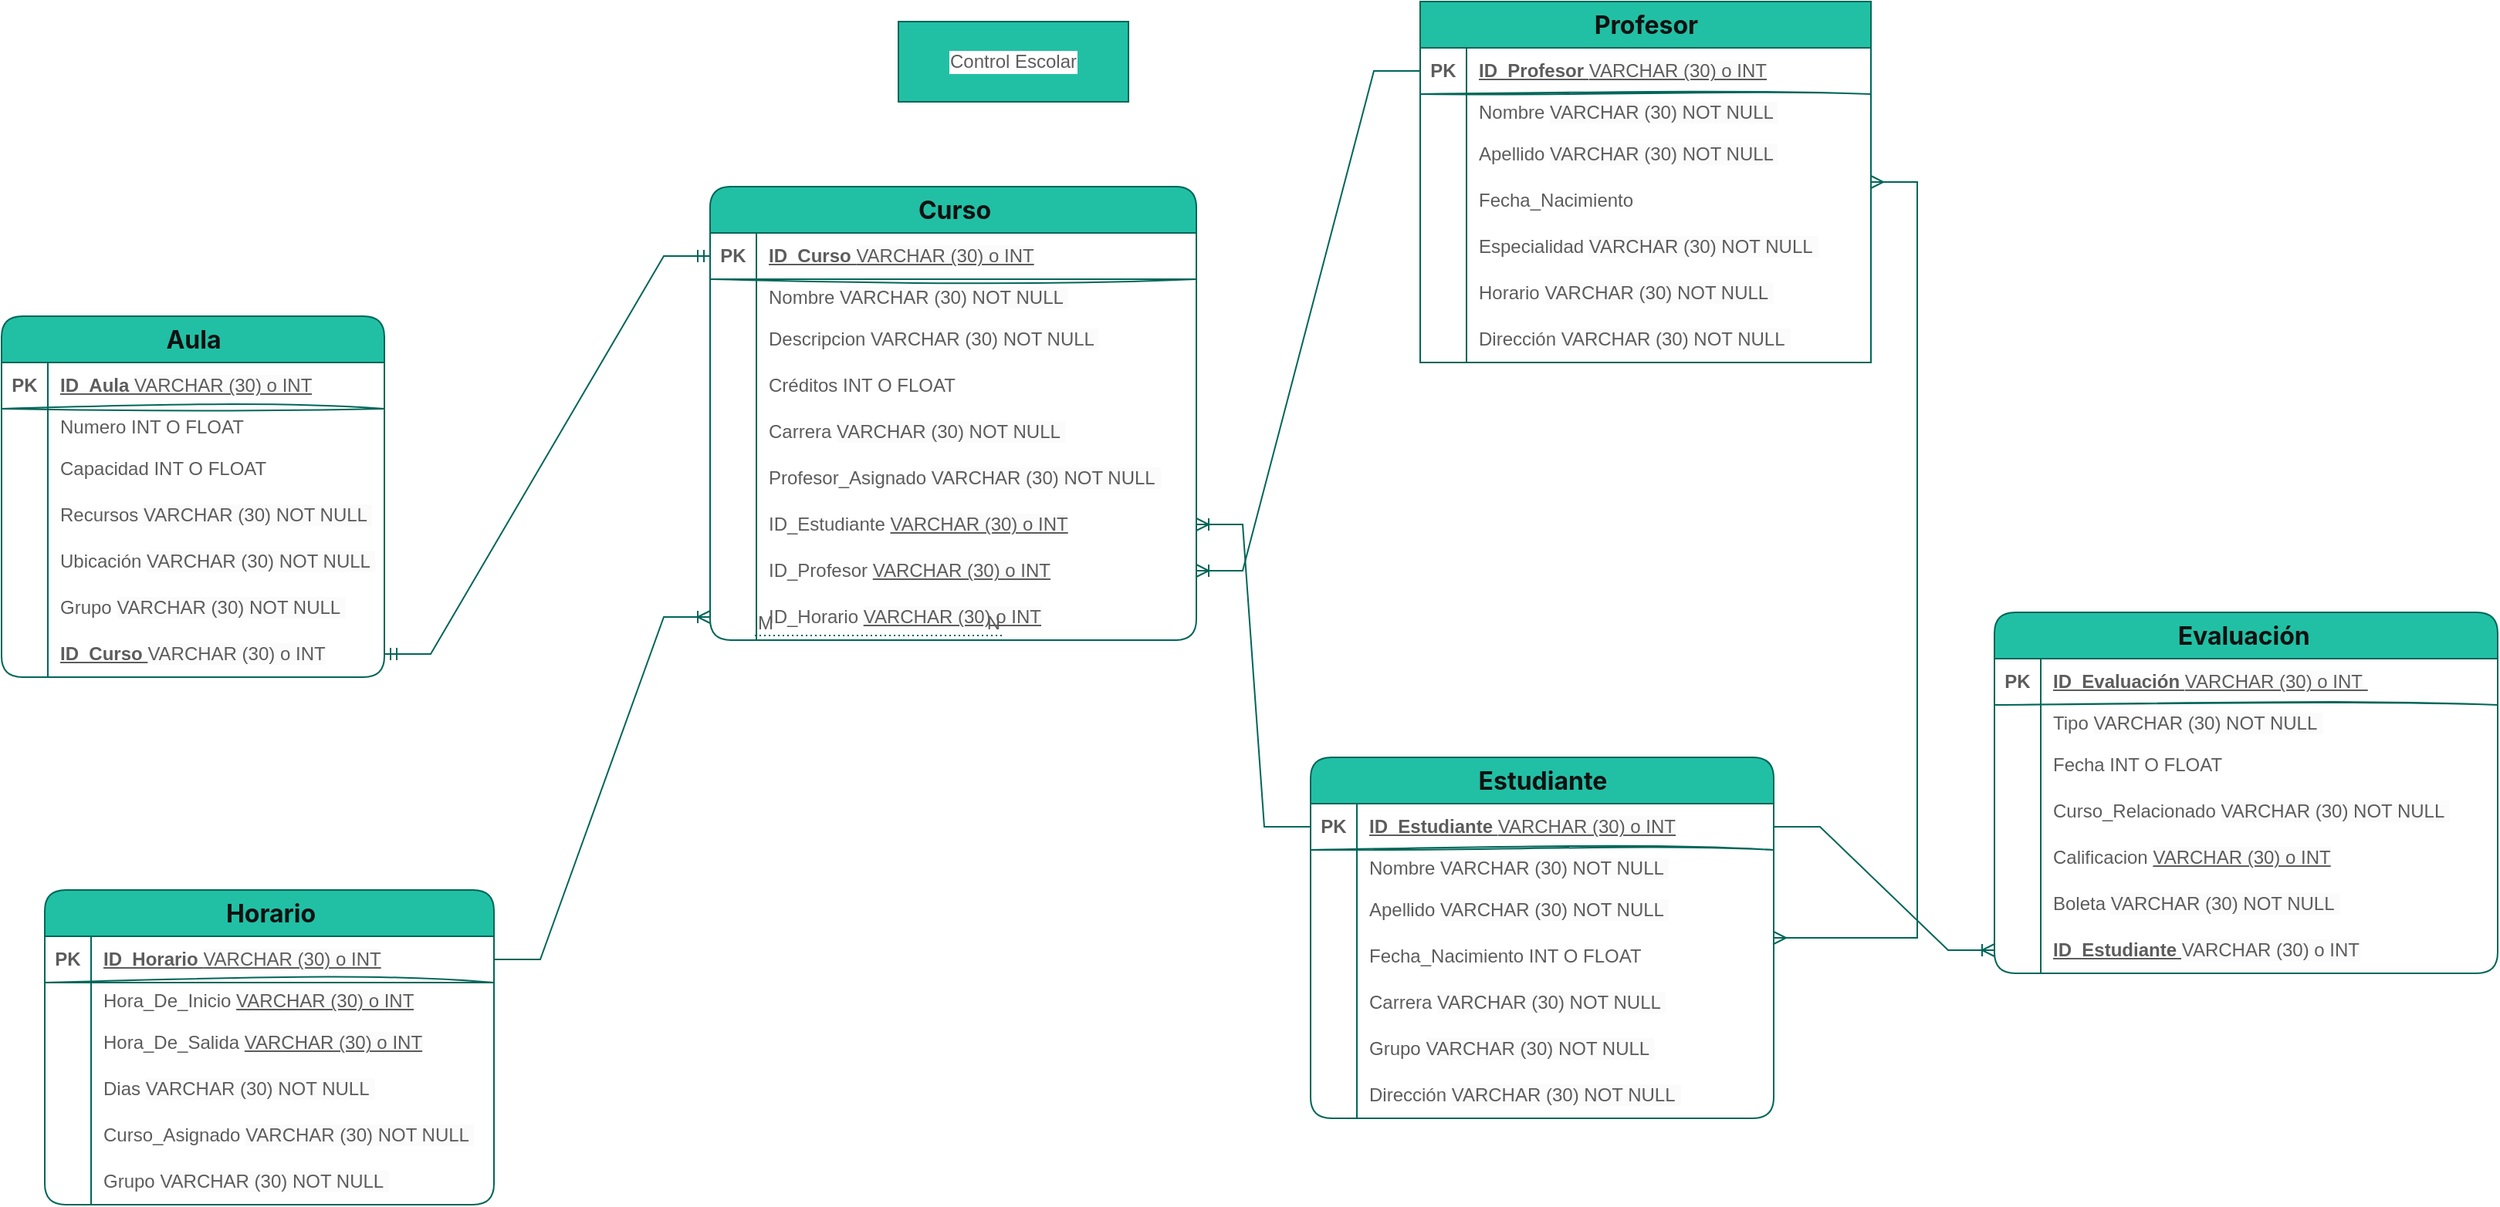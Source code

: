 <mxfile version="24.2.5" type="device">
  <diagram name="Página-1" id="BlESIGFhfOtjcWTAuET1">
    <mxGraphModel dx="2516" dy="1000" grid="0" gridSize="12" guides="1" tooltips="1" connect="1" arrows="1" fold="1" page="0" pageScale="1" pageWidth="850" pageHeight="1400" background="none" math="0" shadow="0">
      <root>
        <mxCell id="0" />
        <mxCell id="1" parent="0" />
        <mxCell id="RO5VGJkVN8OQgyuZGniA-14" value="&lt;strong style=&quot;color: rgb(17, 17, 17); font-family: -apple-system, Roboto, SegoeUI, &amp;quot;Segoe UI&amp;quot;, &amp;quot;Helvetica Neue&amp;quot;, Helvetica, &amp;quot;Microsoft YaHei&amp;quot;, &amp;quot;Meiryo UI&amp;quot;, Meiryo, &amp;quot;Arial Unicode MS&amp;quot;, sans-serif; font-size: 16px; text-align: left; text-wrap: wrap;&quot;&gt;Estudiante&lt;/strong&gt;" style="shape=table;startSize=30;container=1;collapsible=1;childLayout=tableLayout;fixedRows=1;rowLines=0;fontStyle=1;align=center;resizeLast=1;html=1;hachureGap=4;fontFamily=Helvetica;swimlaneLine=1;labelBackgroundColor=none;labelBorderColor=none;textShadow=0;fillStyle=auto;swimlaneFillColor=default;rounded=1;fillColor=#21C0A5;strokeColor=#006658;fontColor=#5C5C5C;" vertex="1" parent="1">
          <mxGeometry x="25" y="298" width="300" height="234" as="geometry" />
        </mxCell>
        <mxCell id="RO5VGJkVN8OQgyuZGniA-15" value="" style="shape=tableRow;horizontal=0;startSize=0;swimlaneHead=0;swimlaneBody=0;fillColor=none;collapsible=0;dropTarget=0;points=[[0,0.5],[1,0.5]];portConstraint=eastwest;top=0;left=0;right=0;bottom=1;sketch=1;hachureGap=4;jiggle=2;curveFitting=1;fontFamily=Architects Daughter;fontSource=https%3A%2F%2Ffonts.googleapis.com%2Fcss%3Ffamily%3DArchitects%2BDaughter;verticalAlign=top;textDirection=ltr;labelBackgroundColor=none;strokeColor=#006658;fontColor=#5C5C5C;" vertex="1" parent="RO5VGJkVN8OQgyuZGniA-14">
          <mxGeometry y="30" width="300" height="30" as="geometry" />
        </mxCell>
        <mxCell id="RO5VGJkVN8OQgyuZGniA-16" value="PK" style="shape=partialRectangle;connectable=0;fillColor=none;top=0;left=0;bottom=0;right=0;fontStyle=1;overflow=hidden;whiteSpace=wrap;html=1;sketch=1;hachureGap=4;jiggle=2;curveFitting=1;fontFamily=Helvetica;labelBackgroundColor=none;strokeColor=#006658;fontColor=#5C5C5C;" vertex="1" parent="RO5VGJkVN8OQgyuZGniA-15">
          <mxGeometry width="30" height="30" as="geometry">
            <mxRectangle width="30" height="30" as="alternateBounds" />
          </mxGeometry>
        </mxCell>
        <mxCell id="RO5VGJkVN8OQgyuZGniA-17" value="ID_Estudiante&amp;nbsp;&lt;span style=&quot;font-weight: 400; background-color: rgb(251, 251, 251);&quot;&gt;VARCHAR (30) o INT&lt;/span&gt;" style="shape=partialRectangle;connectable=0;fillColor=none;top=0;left=0;bottom=0;right=0;align=left;spacingLeft=6;fontStyle=5;overflow=hidden;whiteSpace=wrap;html=1;sketch=1;hachureGap=4;jiggle=2;curveFitting=1;fontFamily=Helvetica;labelBackgroundColor=none;strokeColor=#006658;fontColor=#5C5C5C;" vertex="1" parent="RO5VGJkVN8OQgyuZGniA-15">
          <mxGeometry x="30" width="270" height="30" as="geometry">
            <mxRectangle width="270" height="30" as="alternateBounds" />
          </mxGeometry>
        </mxCell>
        <mxCell id="RO5VGJkVN8OQgyuZGniA-18" value="" style="shape=tableRow;horizontal=0;startSize=0;swimlaneHead=0;swimlaneBody=0;fillColor=none;collapsible=0;dropTarget=0;points=[[0,0.5],[1,0.5]];portConstraint=eastwest;top=0;left=0;right=0;bottom=0;sketch=1;hachureGap=4;jiggle=2;curveFitting=1;fontFamily=Architects Daughter;fontSource=https%3A%2F%2Ffonts.googleapis.com%2Fcss%3Ffamily%3DArchitects%2BDaughter;labelBackgroundColor=none;strokeColor=#006658;fontColor=#5C5C5C;" vertex="1" parent="RO5VGJkVN8OQgyuZGniA-14">
          <mxGeometry y="60" width="300" height="24" as="geometry" />
        </mxCell>
        <mxCell id="RO5VGJkVN8OQgyuZGniA-19" value="" style="shape=partialRectangle;connectable=0;fillColor=none;top=0;left=0;bottom=0;right=0;editable=1;overflow=hidden;whiteSpace=wrap;html=1;sketch=1;hachureGap=4;jiggle=2;curveFitting=1;fontFamily=Architects Daughter;fontSource=https%3A%2F%2Ffonts.googleapis.com%2Fcss%3Ffamily%3DArchitects%2BDaughter;labelBackgroundColor=none;strokeColor=#006658;fontColor=#5C5C5C;" vertex="1" parent="RO5VGJkVN8OQgyuZGniA-18">
          <mxGeometry width="30" height="24" as="geometry">
            <mxRectangle width="30" height="24" as="alternateBounds" />
          </mxGeometry>
        </mxCell>
        <mxCell id="RO5VGJkVN8OQgyuZGniA-20" value="Nombre&amp;nbsp;&lt;span style=&quot;background-color: rgb(251, 251, 251);&quot;&gt;VARCHAR (30) NOT NULL&amp;nbsp;&lt;/span&gt;" style="shape=partialRectangle;connectable=0;fillColor=none;top=0;left=0;bottom=0;right=0;align=left;spacingLeft=6;overflow=hidden;whiteSpace=wrap;html=1;sketch=1;hachureGap=4;jiggle=2;curveFitting=1;fontFamily=Helvetica;labelBackgroundColor=none;strokeColor=#006658;fontColor=#5C5C5C;" vertex="1" parent="RO5VGJkVN8OQgyuZGniA-18">
          <mxGeometry x="30" width="270" height="24" as="geometry">
            <mxRectangle width="270" height="24" as="alternateBounds" />
          </mxGeometry>
        </mxCell>
        <mxCell id="RO5VGJkVN8OQgyuZGniA-21" value="" style="shape=tableRow;horizontal=0;startSize=0;swimlaneHead=0;swimlaneBody=0;fillColor=none;collapsible=0;dropTarget=0;points=[[0,0.5],[1,0.5]];portConstraint=eastwest;top=0;left=0;right=0;bottom=0;sketch=1;hachureGap=4;jiggle=2;curveFitting=1;fontFamily=Architects Daughter;fontSource=https%3A%2F%2Ffonts.googleapis.com%2Fcss%3Ffamily%3DArchitects%2BDaughter;labelBackgroundColor=none;strokeColor=#006658;fontColor=#5C5C5C;" vertex="1" parent="RO5VGJkVN8OQgyuZGniA-14">
          <mxGeometry y="84" width="300" height="30" as="geometry" />
        </mxCell>
        <mxCell id="RO5VGJkVN8OQgyuZGniA-22" value="" style="shape=partialRectangle;connectable=0;fillColor=none;top=0;left=0;bottom=0;right=0;editable=1;overflow=hidden;whiteSpace=wrap;html=1;sketch=1;hachureGap=4;jiggle=2;curveFitting=1;fontFamily=Architects Daughter;fontSource=https%3A%2F%2Ffonts.googleapis.com%2Fcss%3Ffamily%3DArchitects%2BDaughter;labelBackgroundColor=none;strokeColor=#006658;fontColor=#5C5C5C;" vertex="1" parent="RO5VGJkVN8OQgyuZGniA-21">
          <mxGeometry width="30" height="30" as="geometry">
            <mxRectangle width="30" height="30" as="alternateBounds" />
          </mxGeometry>
        </mxCell>
        <mxCell id="RO5VGJkVN8OQgyuZGniA-23" value="Apellido&amp;nbsp;&lt;span style=&quot;background-color: rgb(251, 251, 251);&quot;&gt;VARCHAR (30) NOT NULL&amp;nbsp;&lt;/span&gt;" style="shape=partialRectangle;connectable=0;fillColor=none;top=0;left=0;bottom=0;right=0;align=left;spacingLeft=6;overflow=hidden;whiteSpace=wrap;html=1;sketch=1;hachureGap=4;jiggle=2;curveFitting=1;fontFamily=Helvetica;labelBackgroundColor=none;strokeColor=#006658;fontColor=#5C5C5C;" vertex="1" parent="RO5VGJkVN8OQgyuZGniA-21">
          <mxGeometry x="30" width="270" height="30" as="geometry">
            <mxRectangle width="270" height="30" as="alternateBounds" />
          </mxGeometry>
        </mxCell>
        <mxCell id="RO5VGJkVN8OQgyuZGniA-24" value="" style="shape=tableRow;horizontal=0;startSize=0;swimlaneHead=0;swimlaneBody=0;fillColor=none;collapsible=0;dropTarget=0;points=[[0,0.5],[1,0.5]];portConstraint=eastwest;top=0;left=0;right=0;bottom=0;sketch=1;hachureGap=4;jiggle=2;curveFitting=1;fontFamily=Architects Daughter;fontSource=https%3A%2F%2Ffonts.googleapis.com%2Fcss%3Ffamily%3DArchitects%2BDaughter;labelBackgroundColor=none;strokeColor=#006658;fontColor=#5C5C5C;" vertex="1" parent="RO5VGJkVN8OQgyuZGniA-14">
          <mxGeometry y="114" width="300" height="30" as="geometry" />
        </mxCell>
        <mxCell id="RO5VGJkVN8OQgyuZGniA-25" value="" style="shape=partialRectangle;connectable=0;fillColor=none;top=0;left=0;bottom=0;right=0;editable=1;overflow=hidden;whiteSpace=wrap;html=1;sketch=1;hachureGap=4;jiggle=2;curveFitting=1;fontFamily=Architects Daughter;fontSource=https%3A%2F%2Ffonts.googleapis.com%2Fcss%3Ffamily%3DArchitects%2BDaughter;labelBackgroundColor=none;strokeColor=#006658;fontColor=#5C5C5C;" vertex="1" parent="RO5VGJkVN8OQgyuZGniA-24">
          <mxGeometry width="30" height="30" as="geometry">
            <mxRectangle width="30" height="30" as="alternateBounds" />
          </mxGeometry>
        </mxCell>
        <mxCell id="RO5VGJkVN8OQgyuZGniA-26" value="Fecha_Nacimiento INT O FLOAT" style="shape=partialRectangle;connectable=0;fillColor=none;top=0;left=0;bottom=0;right=0;align=left;spacingLeft=6;overflow=hidden;whiteSpace=wrap;html=1;sketch=1;hachureGap=4;jiggle=2;curveFitting=1;fontFamily=Helvetica;labelBackgroundColor=none;strokeColor=#006658;fontColor=#5C5C5C;" vertex="1" parent="RO5VGJkVN8OQgyuZGniA-24">
          <mxGeometry x="30" width="270" height="30" as="geometry">
            <mxRectangle width="270" height="30" as="alternateBounds" />
          </mxGeometry>
        </mxCell>
        <mxCell id="RO5VGJkVN8OQgyuZGniA-41" style="shape=tableRow;horizontal=0;startSize=0;swimlaneHead=0;swimlaneBody=0;fillColor=none;collapsible=0;dropTarget=0;points=[[0,0.5],[1,0.5]];portConstraint=eastwest;top=0;left=0;right=0;bottom=0;sketch=1;hachureGap=4;jiggle=2;curveFitting=1;fontFamily=Architects Daughter;fontSource=https%3A%2F%2Ffonts.googleapis.com%2Fcss%3Ffamily%3DArchitects%2BDaughter;labelBackgroundColor=none;strokeColor=#006658;fontColor=#5C5C5C;" vertex="1" parent="RO5VGJkVN8OQgyuZGniA-14">
          <mxGeometry y="144" width="300" height="30" as="geometry" />
        </mxCell>
        <mxCell id="RO5VGJkVN8OQgyuZGniA-42" style="shape=partialRectangle;connectable=0;fillColor=none;top=0;left=0;bottom=0;right=0;editable=1;overflow=hidden;whiteSpace=wrap;html=1;sketch=1;hachureGap=4;jiggle=2;curveFitting=1;fontFamily=Architects Daughter;fontSource=https%3A%2F%2Ffonts.googleapis.com%2Fcss%3Ffamily%3DArchitects%2BDaughter;labelBackgroundColor=none;strokeColor=#006658;fontColor=#5C5C5C;" vertex="1" parent="RO5VGJkVN8OQgyuZGniA-41">
          <mxGeometry width="30" height="30" as="geometry">
            <mxRectangle width="30" height="30" as="alternateBounds" />
          </mxGeometry>
        </mxCell>
        <mxCell id="RO5VGJkVN8OQgyuZGniA-43" value="Carrera&amp;nbsp;&lt;span style=&quot;background-color: rgb(251, 251, 251);&quot;&gt;VARCHAR (30) NOT NULL&amp;nbsp;&lt;/span&gt;" style="shape=partialRectangle;connectable=0;fillColor=none;top=0;left=0;bottom=0;right=0;align=left;spacingLeft=6;overflow=hidden;whiteSpace=wrap;html=1;sketch=1;hachureGap=4;jiggle=2;curveFitting=1;fontFamily=Helvetica;labelBackgroundColor=none;strokeColor=#006658;fontColor=#5C5C5C;" vertex="1" parent="RO5VGJkVN8OQgyuZGniA-41">
          <mxGeometry x="30" width="270" height="30" as="geometry">
            <mxRectangle width="270" height="30" as="alternateBounds" />
          </mxGeometry>
        </mxCell>
        <mxCell id="RO5VGJkVN8OQgyuZGniA-44" style="shape=tableRow;horizontal=0;startSize=0;swimlaneHead=0;swimlaneBody=0;fillColor=none;collapsible=0;dropTarget=0;points=[[0,0.5],[1,0.5]];portConstraint=eastwest;top=0;left=0;right=0;bottom=0;sketch=1;hachureGap=4;jiggle=2;curveFitting=1;fontFamily=Architects Daughter;fontSource=https%3A%2F%2Ffonts.googleapis.com%2Fcss%3Ffamily%3DArchitects%2BDaughter;labelBackgroundColor=none;strokeColor=#006658;fontColor=#5C5C5C;" vertex="1" parent="RO5VGJkVN8OQgyuZGniA-14">
          <mxGeometry y="174" width="300" height="30" as="geometry" />
        </mxCell>
        <mxCell id="RO5VGJkVN8OQgyuZGniA-45" style="shape=partialRectangle;connectable=0;fillColor=none;top=0;left=0;bottom=0;right=0;editable=1;overflow=hidden;whiteSpace=wrap;html=1;sketch=1;hachureGap=4;jiggle=2;curveFitting=1;fontFamily=Architects Daughter;fontSource=https%3A%2F%2Ffonts.googleapis.com%2Fcss%3Ffamily%3DArchitects%2BDaughter;labelBackgroundColor=none;strokeColor=#006658;fontColor=#5C5C5C;" vertex="1" parent="RO5VGJkVN8OQgyuZGniA-44">
          <mxGeometry width="30" height="30" as="geometry">
            <mxRectangle width="30" height="30" as="alternateBounds" />
          </mxGeometry>
        </mxCell>
        <mxCell id="RO5VGJkVN8OQgyuZGniA-46" value="Grupo&amp;nbsp;&lt;span style=&quot;background-color: rgb(251, 251, 251);&quot;&gt;VARCHAR (30) NOT NULL&amp;nbsp;&lt;/span&gt;" style="shape=partialRectangle;connectable=0;fillColor=none;top=0;left=0;bottom=0;right=0;align=left;spacingLeft=6;overflow=hidden;whiteSpace=wrap;html=1;sketch=1;hachureGap=4;jiggle=2;curveFitting=1;fontFamily=Helvetica;labelBackgroundColor=none;strokeColor=#006658;fontColor=#5C5C5C;" vertex="1" parent="RO5VGJkVN8OQgyuZGniA-44">
          <mxGeometry x="30" width="270" height="30" as="geometry">
            <mxRectangle width="270" height="30" as="alternateBounds" />
          </mxGeometry>
        </mxCell>
        <mxCell id="RO5VGJkVN8OQgyuZGniA-47" style="shape=tableRow;horizontal=0;startSize=0;swimlaneHead=0;swimlaneBody=0;fillColor=none;collapsible=0;dropTarget=0;points=[[0,0.5],[1,0.5]];portConstraint=eastwest;top=0;left=0;right=0;bottom=0;sketch=1;hachureGap=4;jiggle=2;curveFitting=1;fontFamily=Architects Daughter;fontSource=https%3A%2F%2Ffonts.googleapis.com%2Fcss%3Ffamily%3DArchitects%2BDaughter;labelBackgroundColor=none;strokeColor=#006658;fontColor=#5C5C5C;" vertex="1" parent="RO5VGJkVN8OQgyuZGniA-14">
          <mxGeometry y="204" width="300" height="30" as="geometry" />
        </mxCell>
        <mxCell id="RO5VGJkVN8OQgyuZGniA-48" style="shape=partialRectangle;connectable=0;fillColor=none;top=0;left=0;bottom=0;right=0;editable=1;overflow=hidden;whiteSpace=wrap;html=1;sketch=1;hachureGap=4;jiggle=2;curveFitting=1;fontFamily=Architects Daughter;fontSource=https%3A%2F%2Ffonts.googleapis.com%2Fcss%3Ffamily%3DArchitects%2BDaughter;labelBackgroundColor=none;strokeColor=#006658;fontColor=#5C5C5C;" vertex="1" parent="RO5VGJkVN8OQgyuZGniA-47">
          <mxGeometry width="30" height="30" as="geometry">
            <mxRectangle width="30" height="30" as="alternateBounds" />
          </mxGeometry>
        </mxCell>
        <mxCell id="RO5VGJkVN8OQgyuZGniA-49" value="Dirección&amp;nbsp;&lt;span style=&quot;background-color: rgb(251, 251, 251);&quot;&gt;VARCHAR (30) NOT NULL&amp;nbsp;&lt;/span&gt;" style="shape=partialRectangle;connectable=0;fillColor=none;top=0;left=0;bottom=0;right=0;align=left;spacingLeft=6;overflow=hidden;whiteSpace=wrap;html=1;sketch=1;hachureGap=4;jiggle=2;curveFitting=1;fontFamily=Helvetica;labelBackgroundColor=none;strokeColor=#006658;fontColor=#5C5C5C;" vertex="1" parent="RO5VGJkVN8OQgyuZGniA-47">
          <mxGeometry x="30" width="270" height="30" as="geometry">
            <mxRectangle width="270" height="30" as="alternateBounds" />
          </mxGeometry>
        </mxCell>
        <mxCell id="RO5VGJkVN8OQgyuZGniA-50" value="&lt;strong style=&quot;color: rgb(17, 17, 17); font-family: -apple-system, Roboto, SegoeUI, &amp;quot;Segoe UI&amp;quot;, &amp;quot;Helvetica Neue&amp;quot;, Helvetica, &amp;quot;Microsoft YaHei&amp;quot;, &amp;quot;Meiryo UI&amp;quot;, Meiryo, &amp;quot;Arial Unicode MS&amp;quot;, sans-serif; font-size: 16px; text-align: left; text-wrap: wrap;&quot;&gt;Profesor&lt;/strong&gt;" style="shape=table;startSize=30;container=1;collapsible=1;childLayout=tableLayout;fixedRows=1;rowLines=0;fontStyle=1;align=center;resizeLast=1;html=1;hachureGap=4;fontFamily=Helvetica;swimlaneLine=1;labelBackgroundColor=none;labelBorderColor=none;textShadow=0;fillStyle=auto;swimlaneFillColor=default;rounded=1;arcSize=0;fillColor=#21C0A5;strokeColor=#006658;fontColor=#5C5C5C;" vertex="1" parent="1">
          <mxGeometry x="96" y="-192" width="292" height="234" as="geometry" />
        </mxCell>
        <mxCell id="RO5VGJkVN8OQgyuZGniA-51" value="" style="shape=tableRow;horizontal=0;startSize=0;swimlaneHead=0;swimlaneBody=0;fillColor=none;collapsible=0;dropTarget=0;points=[[0,0.5],[1,0.5]];portConstraint=eastwest;top=0;left=0;right=0;bottom=1;sketch=1;hachureGap=4;jiggle=2;curveFitting=1;fontFamily=Architects Daughter;fontSource=https%3A%2F%2Ffonts.googleapis.com%2Fcss%3Ffamily%3DArchitects%2BDaughter;verticalAlign=top;textDirection=ltr;labelBackgroundColor=none;strokeColor=#006658;fontColor=#5C5C5C;" vertex="1" parent="RO5VGJkVN8OQgyuZGniA-50">
          <mxGeometry y="30" width="292" height="30" as="geometry" />
        </mxCell>
        <mxCell id="RO5VGJkVN8OQgyuZGniA-52" value="PK" style="shape=partialRectangle;connectable=0;fillColor=none;top=0;left=0;bottom=0;right=0;fontStyle=1;overflow=hidden;whiteSpace=wrap;html=1;sketch=1;hachureGap=4;jiggle=2;curveFitting=1;fontFamily=Helvetica;labelBackgroundColor=none;strokeColor=#006658;fontColor=#5C5C5C;" vertex="1" parent="RO5VGJkVN8OQgyuZGniA-51">
          <mxGeometry width="30" height="30" as="geometry">
            <mxRectangle width="30" height="30" as="alternateBounds" />
          </mxGeometry>
        </mxCell>
        <mxCell id="RO5VGJkVN8OQgyuZGniA-53" value="ID_Profesor&amp;nbsp;&lt;span style=&quot;font-weight: 400; background-color: rgb(251, 251, 251);&quot;&gt;VARCHAR (30) o INT&lt;/span&gt;" style="shape=partialRectangle;connectable=0;fillColor=none;top=0;left=0;bottom=0;right=0;align=left;spacingLeft=6;fontStyle=5;overflow=hidden;whiteSpace=wrap;html=1;sketch=1;hachureGap=4;jiggle=2;curveFitting=1;fontFamily=Helvetica;labelBackgroundColor=none;strokeColor=#006658;fontColor=#5C5C5C;" vertex="1" parent="RO5VGJkVN8OQgyuZGniA-51">
          <mxGeometry x="30" width="262" height="30" as="geometry">
            <mxRectangle width="262" height="30" as="alternateBounds" />
          </mxGeometry>
        </mxCell>
        <mxCell id="RO5VGJkVN8OQgyuZGniA-54" value="" style="shape=tableRow;horizontal=0;startSize=0;swimlaneHead=0;swimlaneBody=0;fillColor=none;collapsible=0;dropTarget=0;points=[[0,0.5],[1,0.5]];portConstraint=eastwest;top=0;left=0;right=0;bottom=0;sketch=1;hachureGap=4;jiggle=2;curveFitting=1;fontFamily=Architects Daughter;fontSource=https%3A%2F%2Ffonts.googleapis.com%2Fcss%3Ffamily%3DArchitects%2BDaughter;labelBackgroundColor=none;strokeColor=#006658;fontColor=#5C5C5C;" vertex="1" parent="RO5VGJkVN8OQgyuZGniA-50">
          <mxGeometry y="60" width="292" height="24" as="geometry" />
        </mxCell>
        <mxCell id="RO5VGJkVN8OQgyuZGniA-55" value="" style="shape=partialRectangle;connectable=0;fillColor=none;top=0;left=0;bottom=0;right=0;editable=1;overflow=hidden;whiteSpace=wrap;html=1;sketch=1;hachureGap=4;jiggle=2;curveFitting=1;fontFamily=Architects Daughter;fontSource=https%3A%2F%2Ffonts.googleapis.com%2Fcss%3Ffamily%3DArchitects%2BDaughter;labelBackgroundColor=none;strokeColor=#006658;fontColor=#5C5C5C;" vertex="1" parent="RO5VGJkVN8OQgyuZGniA-54">
          <mxGeometry width="30" height="24" as="geometry">
            <mxRectangle width="30" height="24" as="alternateBounds" />
          </mxGeometry>
        </mxCell>
        <mxCell id="RO5VGJkVN8OQgyuZGniA-56" value="Nombre&amp;nbsp;&lt;span style=&quot;background-color: rgb(251, 251, 251);&quot;&gt;VARCHAR (30) NOT NULL&amp;nbsp;&lt;/span&gt;&amp;nbsp;" style="shape=partialRectangle;connectable=0;fillColor=none;top=0;left=0;bottom=0;right=0;align=left;spacingLeft=6;overflow=hidden;whiteSpace=wrap;html=1;sketch=1;hachureGap=4;jiggle=2;curveFitting=1;fontFamily=Helvetica;labelBackgroundColor=none;strokeColor=#006658;fontColor=#5C5C5C;" vertex="1" parent="RO5VGJkVN8OQgyuZGniA-54">
          <mxGeometry x="30" width="262" height="24" as="geometry">
            <mxRectangle width="262" height="24" as="alternateBounds" />
          </mxGeometry>
        </mxCell>
        <mxCell id="RO5VGJkVN8OQgyuZGniA-57" value="" style="shape=tableRow;horizontal=0;startSize=0;swimlaneHead=0;swimlaneBody=0;fillColor=none;collapsible=0;dropTarget=0;points=[[0,0.5],[1,0.5]];portConstraint=eastwest;top=0;left=0;right=0;bottom=0;sketch=1;hachureGap=4;jiggle=2;curveFitting=1;fontFamily=Architects Daughter;fontSource=https%3A%2F%2Ffonts.googleapis.com%2Fcss%3Ffamily%3DArchitects%2BDaughter;labelBackgroundColor=none;strokeColor=#006658;fontColor=#5C5C5C;" vertex="1" parent="RO5VGJkVN8OQgyuZGniA-50">
          <mxGeometry y="84" width="292" height="30" as="geometry" />
        </mxCell>
        <mxCell id="RO5VGJkVN8OQgyuZGniA-58" value="" style="shape=partialRectangle;connectable=0;fillColor=none;top=0;left=0;bottom=0;right=0;editable=1;overflow=hidden;whiteSpace=wrap;html=1;sketch=1;hachureGap=4;jiggle=2;curveFitting=1;fontFamily=Architects Daughter;fontSource=https%3A%2F%2Ffonts.googleapis.com%2Fcss%3Ffamily%3DArchitects%2BDaughter;labelBackgroundColor=none;strokeColor=#006658;fontColor=#5C5C5C;" vertex="1" parent="RO5VGJkVN8OQgyuZGniA-57">
          <mxGeometry width="30" height="30" as="geometry">
            <mxRectangle width="30" height="30" as="alternateBounds" />
          </mxGeometry>
        </mxCell>
        <mxCell id="RO5VGJkVN8OQgyuZGniA-59" value="Apellido&amp;nbsp;&lt;span style=&quot;background-color: rgb(251, 251, 251);&quot;&gt;VARCHAR (30) NOT NULL&amp;nbsp;&lt;/span&gt;" style="shape=partialRectangle;connectable=0;fillColor=none;top=0;left=0;bottom=0;right=0;align=left;spacingLeft=6;overflow=hidden;whiteSpace=wrap;html=1;sketch=1;hachureGap=4;jiggle=2;curveFitting=1;fontFamily=Helvetica;labelBackgroundColor=none;strokeColor=#006658;fontColor=#5C5C5C;" vertex="1" parent="RO5VGJkVN8OQgyuZGniA-57">
          <mxGeometry x="30" width="262" height="30" as="geometry">
            <mxRectangle width="262" height="30" as="alternateBounds" />
          </mxGeometry>
        </mxCell>
        <mxCell id="RO5VGJkVN8OQgyuZGniA-60" value="" style="shape=tableRow;horizontal=0;startSize=0;swimlaneHead=0;swimlaneBody=0;fillColor=none;collapsible=0;dropTarget=0;points=[[0,0.5],[1,0.5]];portConstraint=eastwest;top=0;left=0;right=0;bottom=0;sketch=1;hachureGap=4;jiggle=2;curveFitting=1;fontFamily=Architects Daughter;fontSource=https%3A%2F%2Ffonts.googleapis.com%2Fcss%3Ffamily%3DArchitects%2BDaughter;labelBackgroundColor=none;strokeColor=#006658;fontColor=#5C5C5C;" vertex="1" parent="RO5VGJkVN8OQgyuZGniA-50">
          <mxGeometry y="114" width="292" height="30" as="geometry" />
        </mxCell>
        <mxCell id="RO5VGJkVN8OQgyuZGniA-61" value="" style="shape=partialRectangle;connectable=0;fillColor=none;top=0;left=0;bottom=0;right=0;editable=1;overflow=hidden;whiteSpace=wrap;html=1;sketch=1;hachureGap=4;jiggle=2;curveFitting=1;fontFamily=Architects Daughter;fontSource=https%3A%2F%2Ffonts.googleapis.com%2Fcss%3Ffamily%3DArchitects%2BDaughter;labelBackgroundColor=none;strokeColor=#006658;fontColor=#5C5C5C;" vertex="1" parent="RO5VGJkVN8OQgyuZGniA-60">
          <mxGeometry width="30" height="30" as="geometry">
            <mxRectangle width="30" height="30" as="alternateBounds" />
          </mxGeometry>
        </mxCell>
        <mxCell id="RO5VGJkVN8OQgyuZGniA-62" value="Fecha_Nacimiento" style="shape=partialRectangle;connectable=0;fillColor=none;top=0;left=0;bottom=0;right=0;align=left;spacingLeft=6;overflow=hidden;whiteSpace=wrap;html=1;sketch=1;hachureGap=4;jiggle=2;curveFitting=1;fontFamily=Helvetica;labelBackgroundColor=none;strokeColor=#006658;fontColor=#5C5C5C;" vertex="1" parent="RO5VGJkVN8OQgyuZGniA-60">
          <mxGeometry x="30" width="262" height="30" as="geometry">
            <mxRectangle width="262" height="30" as="alternateBounds" />
          </mxGeometry>
        </mxCell>
        <mxCell id="RO5VGJkVN8OQgyuZGniA-63" style="shape=tableRow;horizontal=0;startSize=0;swimlaneHead=0;swimlaneBody=0;fillColor=none;collapsible=0;dropTarget=0;points=[[0,0.5],[1,0.5]];portConstraint=eastwest;top=0;left=0;right=0;bottom=0;sketch=1;hachureGap=4;jiggle=2;curveFitting=1;fontFamily=Architects Daughter;fontSource=https%3A%2F%2Ffonts.googleapis.com%2Fcss%3Ffamily%3DArchitects%2BDaughter;labelBackgroundColor=none;strokeColor=#006658;fontColor=#5C5C5C;" vertex="1" parent="RO5VGJkVN8OQgyuZGniA-50">
          <mxGeometry y="144" width="292" height="30" as="geometry" />
        </mxCell>
        <mxCell id="RO5VGJkVN8OQgyuZGniA-64" style="shape=partialRectangle;connectable=0;fillColor=none;top=0;left=0;bottom=0;right=0;editable=1;overflow=hidden;whiteSpace=wrap;html=1;sketch=1;hachureGap=4;jiggle=2;curveFitting=1;fontFamily=Architects Daughter;fontSource=https%3A%2F%2Ffonts.googleapis.com%2Fcss%3Ffamily%3DArchitects%2BDaughter;labelBackgroundColor=none;strokeColor=#006658;fontColor=#5C5C5C;" vertex="1" parent="RO5VGJkVN8OQgyuZGniA-63">
          <mxGeometry width="30" height="30" as="geometry">
            <mxRectangle width="30" height="30" as="alternateBounds" />
          </mxGeometry>
        </mxCell>
        <mxCell id="RO5VGJkVN8OQgyuZGniA-65" value="Especialidad&amp;nbsp;&lt;span style=&quot;background-color: rgb(251, 251, 251);&quot;&gt;VARCHAR (30) NOT NULL&amp;nbsp;&lt;/span&gt;" style="shape=partialRectangle;connectable=0;fillColor=none;top=0;left=0;bottom=0;right=0;align=left;spacingLeft=6;overflow=hidden;whiteSpace=wrap;html=1;sketch=1;hachureGap=4;jiggle=2;curveFitting=1;fontFamily=Helvetica;labelBackgroundColor=none;strokeColor=#006658;fontColor=#5C5C5C;" vertex="1" parent="RO5VGJkVN8OQgyuZGniA-63">
          <mxGeometry x="30" width="262" height="30" as="geometry">
            <mxRectangle width="262" height="30" as="alternateBounds" />
          </mxGeometry>
        </mxCell>
        <mxCell id="RO5VGJkVN8OQgyuZGniA-66" style="shape=tableRow;horizontal=0;startSize=0;swimlaneHead=0;swimlaneBody=0;fillColor=none;collapsible=0;dropTarget=0;points=[[0,0.5],[1,0.5]];portConstraint=eastwest;top=0;left=0;right=0;bottom=0;sketch=1;hachureGap=4;jiggle=2;curveFitting=1;fontFamily=Architects Daughter;fontSource=https%3A%2F%2Ffonts.googleapis.com%2Fcss%3Ffamily%3DArchitects%2BDaughter;labelBackgroundColor=none;strokeColor=#006658;fontColor=#5C5C5C;" vertex="1" parent="RO5VGJkVN8OQgyuZGniA-50">
          <mxGeometry y="174" width="292" height="30" as="geometry" />
        </mxCell>
        <mxCell id="RO5VGJkVN8OQgyuZGniA-67" style="shape=partialRectangle;connectable=0;fillColor=none;top=0;left=0;bottom=0;right=0;editable=1;overflow=hidden;whiteSpace=wrap;html=1;sketch=1;hachureGap=4;jiggle=2;curveFitting=1;fontFamily=Architects Daughter;fontSource=https%3A%2F%2Ffonts.googleapis.com%2Fcss%3Ffamily%3DArchitects%2BDaughter;labelBackgroundColor=none;strokeColor=#006658;fontColor=#5C5C5C;" vertex="1" parent="RO5VGJkVN8OQgyuZGniA-66">
          <mxGeometry width="30" height="30" as="geometry">
            <mxRectangle width="30" height="30" as="alternateBounds" />
          </mxGeometry>
        </mxCell>
        <mxCell id="RO5VGJkVN8OQgyuZGniA-68" value="Horario&amp;nbsp;&lt;span style=&quot;background-color: rgb(251, 251, 251);&quot;&gt;VARCHAR (30) NOT NULL&amp;nbsp;&lt;/span&gt;" style="shape=partialRectangle;connectable=0;fillColor=none;top=0;left=0;bottom=0;right=0;align=left;spacingLeft=6;overflow=hidden;whiteSpace=wrap;html=1;sketch=1;hachureGap=4;jiggle=2;curveFitting=1;fontFamily=Helvetica;labelBackgroundColor=none;strokeColor=#006658;fontColor=#5C5C5C;" vertex="1" parent="RO5VGJkVN8OQgyuZGniA-66">
          <mxGeometry x="30" width="262" height="30" as="geometry">
            <mxRectangle width="262" height="30" as="alternateBounds" />
          </mxGeometry>
        </mxCell>
        <mxCell id="RO5VGJkVN8OQgyuZGniA-69" style="shape=tableRow;horizontal=0;startSize=0;swimlaneHead=0;swimlaneBody=0;fillColor=none;collapsible=0;dropTarget=0;points=[[0,0.5],[1,0.5]];portConstraint=eastwest;top=0;left=0;right=0;bottom=0;sketch=1;hachureGap=4;jiggle=2;curveFitting=1;fontFamily=Architects Daughter;fontSource=https%3A%2F%2Ffonts.googleapis.com%2Fcss%3Ffamily%3DArchitects%2BDaughter;labelBackgroundColor=none;strokeColor=#006658;fontColor=#5C5C5C;" vertex="1" parent="RO5VGJkVN8OQgyuZGniA-50">
          <mxGeometry y="204" width="292" height="30" as="geometry" />
        </mxCell>
        <mxCell id="RO5VGJkVN8OQgyuZGniA-70" style="shape=partialRectangle;connectable=0;fillColor=none;top=0;left=0;bottom=0;right=0;editable=1;overflow=hidden;whiteSpace=wrap;html=1;sketch=1;hachureGap=4;jiggle=2;curveFitting=1;fontFamily=Architects Daughter;fontSource=https%3A%2F%2Ffonts.googleapis.com%2Fcss%3Ffamily%3DArchitects%2BDaughter;labelBackgroundColor=none;strokeColor=#006658;fontColor=#5C5C5C;" vertex="1" parent="RO5VGJkVN8OQgyuZGniA-69">
          <mxGeometry width="30" height="30" as="geometry">
            <mxRectangle width="30" height="30" as="alternateBounds" />
          </mxGeometry>
        </mxCell>
        <mxCell id="RO5VGJkVN8OQgyuZGniA-71" value="Dirección&amp;nbsp;&lt;span style=&quot;background-color: rgb(251, 251, 251);&quot;&gt;VARCHAR (30) NOT NULL&amp;nbsp;&lt;/span&gt;" style="shape=partialRectangle;connectable=0;fillColor=none;top=0;left=0;bottom=0;right=0;align=left;spacingLeft=6;overflow=hidden;whiteSpace=wrap;html=1;sketch=1;hachureGap=4;jiggle=2;curveFitting=1;fontFamily=Helvetica;labelBackgroundColor=none;strokeColor=#006658;fontColor=#5C5C5C;" vertex="1" parent="RO5VGJkVN8OQgyuZGniA-69">
          <mxGeometry x="30" width="262" height="30" as="geometry">
            <mxRectangle width="262" height="30" as="alternateBounds" />
          </mxGeometry>
        </mxCell>
        <mxCell id="RO5VGJkVN8OQgyuZGniA-72" value="&lt;strong style=&quot;color: rgb(17, 17, 17); font-family: -apple-system, Roboto, SegoeUI, &amp;quot;Segoe UI&amp;quot;, &amp;quot;Helvetica Neue&amp;quot;, Helvetica, &amp;quot;Microsoft YaHei&amp;quot;, &amp;quot;Meiryo UI&amp;quot;, Meiryo, &amp;quot;Arial Unicode MS&amp;quot;, sans-serif; font-size: 16px; text-align: left; text-wrap: wrap;&quot;&gt;Curso&lt;/strong&gt;" style="shape=table;startSize=30;container=1;collapsible=1;childLayout=tableLayout;fixedRows=1;rowLines=0;fontStyle=1;align=center;resizeLast=1;html=1;hachureGap=4;fontFamily=Helvetica;swimlaneLine=1;labelBackgroundColor=none;labelBorderColor=none;textShadow=0;fillStyle=auto;swimlaneFillColor=default;rounded=1;fillColor=#21C0A5;strokeColor=#006658;fontColor=#5C5C5C;" vertex="1" parent="1">
          <mxGeometry x="-364" y="-72" width="315" height="294" as="geometry" />
        </mxCell>
        <mxCell id="RO5VGJkVN8OQgyuZGniA-73" value="" style="shape=tableRow;horizontal=0;startSize=0;swimlaneHead=0;swimlaneBody=0;fillColor=none;collapsible=0;dropTarget=0;points=[[0,0.5],[1,0.5]];portConstraint=eastwest;top=0;left=0;right=0;bottom=1;sketch=1;hachureGap=4;jiggle=2;curveFitting=1;fontFamily=Architects Daughter;fontSource=https%3A%2F%2Ffonts.googleapis.com%2Fcss%3Ffamily%3DArchitects%2BDaughter;verticalAlign=top;textDirection=ltr;labelBackgroundColor=none;strokeColor=#006658;fontColor=#5C5C5C;" vertex="1" parent="RO5VGJkVN8OQgyuZGniA-72">
          <mxGeometry y="30" width="315" height="30" as="geometry" />
        </mxCell>
        <mxCell id="RO5VGJkVN8OQgyuZGniA-74" value="PK" style="shape=partialRectangle;connectable=0;fillColor=none;top=0;left=0;bottom=0;right=0;fontStyle=1;overflow=hidden;whiteSpace=wrap;html=1;sketch=1;hachureGap=4;jiggle=2;curveFitting=1;fontFamily=Helvetica;labelBackgroundColor=none;strokeColor=#006658;fontColor=#5C5C5C;" vertex="1" parent="RO5VGJkVN8OQgyuZGniA-73">
          <mxGeometry width="30" height="30" as="geometry">
            <mxRectangle width="30" height="30" as="alternateBounds" />
          </mxGeometry>
        </mxCell>
        <mxCell id="RO5VGJkVN8OQgyuZGniA-75" value="ID_Curso&amp;nbsp;&lt;span style=&quot;font-weight: 400; background-color: rgb(251, 251, 251);&quot;&gt;VARCHAR (30) o INT&lt;/span&gt;" style="shape=partialRectangle;connectable=0;fillColor=none;top=0;left=0;bottom=0;right=0;align=left;spacingLeft=6;fontStyle=5;overflow=hidden;whiteSpace=wrap;html=1;sketch=1;hachureGap=4;jiggle=2;curveFitting=1;fontFamily=Helvetica;labelBackgroundColor=none;strokeColor=#006658;fontColor=#5C5C5C;" vertex="1" parent="RO5VGJkVN8OQgyuZGniA-73">
          <mxGeometry x="30" width="285" height="30" as="geometry">
            <mxRectangle width="285" height="30" as="alternateBounds" />
          </mxGeometry>
        </mxCell>
        <mxCell id="RO5VGJkVN8OQgyuZGniA-76" value="" style="shape=tableRow;horizontal=0;startSize=0;swimlaneHead=0;swimlaneBody=0;fillColor=none;collapsible=0;dropTarget=0;points=[[0,0.5],[1,0.5]];portConstraint=eastwest;top=0;left=0;right=0;bottom=0;sketch=1;hachureGap=4;jiggle=2;curveFitting=1;fontFamily=Architects Daughter;fontSource=https%3A%2F%2Ffonts.googleapis.com%2Fcss%3Ffamily%3DArchitects%2BDaughter;labelBackgroundColor=none;strokeColor=#006658;fontColor=#5C5C5C;" vertex="1" parent="RO5VGJkVN8OQgyuZGniA-72">
          <mxGeometry y="60" width="315" height="24" as="geometry" />
        </mxCell>
        <mxCell id="RO5VGJkVN8OQgyuZGniA-77" value="" style="shape=partialRectangle;connectable=0;fillColor=none;top=0;left=0;bottom=0;right=0;editable=1;overflow=hidden;whiteSpace=wrap;html=1;sketch=1;hachureGap=4;jiggle=2;curveFitting=1;fontFamily=Architects Daughter;fontSource=https%3A%2F%2Ffonts.googleapis.com%2Fcss%3Ffamily%3DArchitects%2BDaughter;labelBackgroundColor=none;strokeColor=#006658;fontColor=#5C5C5C;" vertex="1" parent="RO5VGJkVN8OQgyuZGniA-76">
          <mxGeometry width="30" height="24" as="geometry">
            <mxRectangle width="30" height="24" as="alternateBounds" />
          </mxGeometry>
        </mxCell>
        <mxCell id="RO5VGJkVN8OQgyuZGniA-78" value="Nombre&amp;nbsp;&lt;span style=&quot;background-color: rgb(251, 251, 251);&quot;&gt;VARCHAR (30) NOT NULL&amp;nbsp;&lt;/span&gt;" style="shape=partialRectangle;connectable=0;fillColor=none;top=0;left=0;bottom=0;right=0;align=left;spacingLeft=6;overflow=hidden;whiteSpace=wrap;html=1;sketch=1;hachureGap=4;jiggle=2;curveFitting=1;fontFamily=Helvetica;labelBackgroundColor=none;strokeColor=#006658;fontColor=#5C5C5C;" vertex="1" parent="RO5VGJkVN8OQgyuZGniA-76">
          <mxGeometry x="30" width="285" height="24" as="geometry">
            <mxRectangle width="285" height="24" as="alternateBounds" />
          </mxGeometry>
        </mxCell>
        <mxCell id="RO5VGJkVN8OQgyuZGniA-79" value="" style="shape=tableRow;horizontal=0;startSize=0;swimlaneHead=0;swimlaneBody=0;fillColor=none;collapsible=0;dropTarget=0;points=[[0,0.5],[1,0.5]];portConstraint=eastwest;top=0;left=0;right=0;bottom=0;sketch=1;hachureGap=4;jiggle=2;curveFitting=1;fontFamily=Architects Daughter;fontSource=https%3A%2F%2Ffonts.googleapis.com%2Fcss%3Ffamily%3DArchitects%2BDaughter;labelBackgroundColor=none;strokeColor=#006658;fontColor=#5C5C5C;" vertex="1" parent="RO5VGJkVN8OQgyuZGniA-72">
          <mxGeometry y="84" width="315" height="30" as="geometry" />
        </mxCell>
        <mxCell id="RO5VGJkVN8OQgyuZGniA-80" value="" style="shape=partialRectangle;connectable=0;fillColor=none;top=0;left=0;bottom=0;right=0;editable=1;overflow=hidden;whiteSpace=wrap;html=1;sketch=1;hachureGap=4;jiggle=2;curveFitting=1;fontFamily=Architects Daughter;fontSource=https%3A%2F%2Ffonts.googleapis.com%2Fcss%3Ffamily%3DArchitects%2BDaughter;labelBackgroundColor=none;strokeColor=#006658;fontColor=#5C5C5C;" vertex="1" parent="RO5VGJkVN8OQgyuZGniA-79">
          <mxGeometry width="30" height="30" as="geometry">
            <mxRectangle width="30" height="30" as="alternateBounds" />
          </mxGeometry>
        </mxCell>
        <mxCell id="RO5VGJkVN8OQgyuZGniA-81" value="Descripcion&amp;nbsp;&lt;span style=&quot;background-color: rgb(251, 251, 251);&quot;&gt;VARCHAR (30) NOT NULL&amp;nbsp;&lt;/span&gt;&amp;nbsp;" style="shape=partialRectangle;connectable=0;fillColor=none;top=0;left=0;bottom=0;right=0;align=left;spacingLeft=6;overflow=hidden;whiteSpace=wrap;html=1;sketch=1;hachureGap=4;jiggle=2;curveFitting=1;fontFamily=Helvetica;labelBackgroundColor=none;strokeColor=#006658;fontColor=#5C5C5C;" vertex="1" parent="RO5VGJkVN8OQgyuZGniA-79">
          <mxGeometry x="30" width="285" height="30" as="geometry">
            <mxRectangle width="285" height="30" as="alternateBounds" />
          </mxGeometry>
        </mxCell>
        <mxCell id="RO5VGJkVN8OQgyuZGniA-82" value="" style="shape=tableRow;horizontal=0;startSize=0;swimlaneHead=0;swimlaneBody=0;fillColor=none;collapsible=0;dropTarget=0;points=[[0,0.5],[1,0.5]];portConstraint=eastwest;top=0;left=0;right=0;bottom=0;sketch=1;hachureGap=4;jiggle=2;curveFitting=1;fontFamily=Architects Daughter;fontSource=https%3A%2F%2Ffonts.googleapis.com%2Fcss%3Ffamily%3DArchitects%2BDaughter;labelBackgroundColor=none;strokeColor=#006658;fontColor=#5C5C5C;" vertex="1" parent="RO5VGJkVN8OQgyuZGniA-72">
          <mxGeometry y="114" width="315" height="30" as="geometry" />
        </mxCell>
        <mxCell id="RO5VGJkVN8OQgyuZGniA-83" value="" style="shape=partialRectangle;connectable=0;fillColor=none;top=0;left=0;bottom=0;right=0;editable=1;overflow=hidden;whiteSpace=wrap;html=1;sketch=1;hachureGap=4;jiggle=2;curveFitting=1;fontFamily=Architects Daughter;fontSource=https%3A%2F%2Ffonts.googleapis.com%2Fcss%3Ffamily%3DArchitects%2BDaughter;labelBackgroundColor=none;strokeColor=#006658;fontColor=#5C5C5C;" vertex="1" parent="RO5VGJkVN8OQgyuZGniA-82">
          <mxGeometry width="30" height="30" as="geometry">
            <mxRectangle width="30" height="30" as="alternateBounds" />
          </mxGeometry>
        </mxCell>
        <mxCell id="RO5VGJkVN8OQgyuZGniA-84" value="Créditos INT O FLOAT&amp;nbsp;" style="shape=partialRectangle;connectable=0;fillColor=none;top=0;left=0;bottom=0;right=0;align=left;spacingLeft=6;overflow=hidden;whiteSpace=wrap;html=1;sketch=1;hachureGap=4;jiggle=2;curveFitting=1;fontFamily=Helvetica;labelBackgroundColor=none;strokeColor=#006658;fontColor=#5C5C5C;" vertex="1" parent="RO5VGJkVN8OQgyuZGniA-82">
          <mxGeometry x="30" width="285" height="30" as="geometry">
            <mxRectangle width="285" height="30" as="alternateBounds" />
          </mxGeometry>
        </mxCell>
        <mxCell id="RO5VGJkVN8OQgyuZGniA-85" style="shape=tableRow;horizontal=0;startSize=0;swimlaneHead=0;swimlaneBody=0;fillColor=none;collapsible=0;dropTarget=0;points=[[0,0.5],[1,0.5]];portConstraint=eastwest;top=0;left=0;right=0;bottom=0;sketch=1;hachureGap=4;jiggle=2;curveFitting=1;fontFamily=Architects Daughter;fontSource=https%3A%2F%2Ffonts.googleapis.com%2Fcss%3Ffamily%3DArchitects%2BDaughter;labelBackgroundColor=none;strokeColor=#006658;fontColor=#5C5C5C;" vertex="1" parent="RO5VGJkVN8OQgyuZGniA-72">
          <mxGeometry y="144" width="315" height="30" as="geometry" />
        </mxCell>
        <mxCell id="RO5VGJkVN8OQgyuZGniA-86" style="shape=partialRectangle;connectable=0;fillColor=none;top=0;left=0;bottom=0;right=0;editable=1;overflow=hidden;whiteSpace=wrap;html=1;sketch=1;hachureGap=4;jiggle=2;curveFitting=1;fontFamily=Architects Daughter;fontSource=https%3A%2F%2Ffonts.googleapis.com%2Fcss%3Ffamily%3DArchitects%2BDaughter;labelBackgroundColor=none;strokeColor=#006658;fontColor=#5C5C5C;" vertex="1" parent="RO5VGJkVN8OQgyuZGniA-85">
          <mxGeometry width="30" height="30" as="geometry">
            <mxRectangle width="30" height="30" as="alternateBounds" />
          </mxGeometry>
        </mxCell>
        <mxCell id="RO5VGJkVN8OQgyuZGniA-87" value="Carrera&amp;nbsp;&lt;span style=&quot;background-color: rgb(251, 251, 251);&quot;&gt;VARCHAR (30) NOT NULL&amp;nbsp;&lt;/span&gt;" style="shape=partialRectangle;connectable=0;fillColor=none;top=0;left=0;bottom=0;right=0;align=left;spacingLeft=6;overflow=hidden;whiteSpace=wrap;html=1;sketch=1;hachureGap=4;jiggle=2;curveFitting=1;fontFamily=Helvetica;labelBackgroundColor=none;strokeColor=#006658;fontColor=#5C5C5C;" vertex="1" parent="RO5VGJkVN8OQgyuZGniA-85">
          <mxGeometry x="30" width="285" height="30" as="geometry">
            <mxRectangle width="285" height="30" as="alternateBounds" />
          </mxGeometry>
        </mxCell>
        <mxCell id="RO5VGJkVN8OQgyuZGniA-88" style="shape=tableRow;horizontal=0;startSize=0;swimlaneHead=0;swimlaneBody=0;fillColor=none;collapsible=0;dropTarget=0;points=[[0,0.5],[1,0.5]];portConstraint=eastwest;top=0;left=0;right=0;bottom=0;sketch=1;hachureGap=4;jiggle=2;curveFitting=1;fontFamily=Architects Daughter;fontSource=https%3A%2F%2Ffonts.googleapis.com%2Fcss%3Ffamily%3DArchitects%2BDaughter;labelBackgroundColor=none;strokeColor=#006658;fontColor=#5C5C5C;" vertex="1" parent="RO5VGJkVN8OQgyuZGniA-72">
          <mxGeometry y="174" width="315" height="30" as="geometry" />
        </mxCell>
        <mxCell id="RO5VGJkVN8OQgyuZGniA-89" style="shape=partialRectangle;connectable=0;fillColor=none;top=0;left=0;bottom=0;right=0;editable=1;overflow=hidden;whiteSpace=wrap;html=1;sketch=1;hachureGap=4;jiggle=2;curveFitting=1;fontFamily=Architects Daughter;fontSource=https%3A%2F%2Ffonts.googleapis.com%2Fcss%3Ffamily%3DArchitects%2BDaughter;labelBackgroundColor=none;strokeColor=#006658;fontColor=#5C5C5C;" vertex="1" parent="RO5VGJkVN8OQgyuZGniA-88">
          <mxGeometry width="30" height="30" as="geometry">
            <mxRectangle width="30" height="30" as="alternateBounds" />
          </mxGeometry>
        </mxCell>
        <mxCell id="RO5VGJkVN8OQgyuZGniA-90" value="Profesor_Asignado&amp;nbsp;&lt;span style=&quot;background-color: rgb(251, 251, 251);&quot;&gt;VARCHAR (30) NOT NULL&amp;nbsp;&lt;/span&gt;" style="shape=partialRectangle;connectable=0;fillColor=none;top=0;left=0;bottom=0;right=0;align=left;spacingLeft=6;overflow=hidden;whiteSpace=wrap;html=1;sketch=1;hachureGap=4;jiggle=2;curveFitting=1;fontFamily=Helvetica;labelBackgroundColor=none;strokeColor=#006658;fontColor=#5C5C5C;" vertex="1" parent="RO5VGJkVN8OQgyuZGniA-88">
          <mxGeometry x="30" width="285" height="30" as="geometry">
            <mxRectangle width="285" height="30" as="alternateBounds" />
          </mxGeometry>
        </mxCell>
        <mxCell id="RO5VGJkVN8OQgyuZGniA-160" style="shape=tableRow;horizontal=0;startSize=0;swimlaneHead=0;swimlaneBody=0;fillColor=none;collapsible=0;dropTarget=0;points=[[0,0.5],[1,0.5]];portConstraint=eastwest;top=0;left=0;right=0;bottom=0;sketch=1;hachureGap=4;jiggle=2;curveFitting=1;fontFamily=Architects Daughter;fontSource=https%3A%2F%2Ffonts.googleapis.com%2Fcss%3Ffamily%3DArchitects%2BDaughter;labelBackgroundColor=none;strokeColor=#006658;fontColor=#5C5C5C;" vertex="1" parent="RO5VGJkVN8OQgyuZGniA-72">
          <mxGeometry y="204" width="315" height="30" as="geometry" />
        </mxCell>
        <mxCell id="RO5VGJkVN8OQgyuZGniA-161" style="shape=partialRectangle;connectable=0;fillColor=none;top=0;left=0;bottom=0;right=0;editable=1;overflow=hidden;whiteSpace=wrap;html=1;sketch=1;hachureGap=4;jiggle=2;curveFitting=1;fontFamily=Architects Daughter;fontSource=https%3A%2F%2Ffonts.googleapis.com%2Fcss%3Ffamily%3DArchitects%2BDaughter;labelBackgroundColor=none;strokeColor=#006658;fontColor=#5C5C5C;" vertex="1" parent="RO5VGJkVN8OQgyuZGniA-160">
          <mxGeometry width="30" height="30" as="geometry">
            <mxRectangle width="30" height="30" as="alternateBounds" />
          </mxGeometry>
        </mxCell>
        <mxCell id="RO5VGJkVN8OQgyuZGniA-162" value="ID_Estudiante&amp;nbsp;&lt;span style=&quot;background-color: rgb(251, 251, 251); text-decoration-line: underline;&quot;&gt;VARCHAR (30) o INT&lt;/span&gt;" style="shape=partialRectangle;connectable=0;fillColor=none;top=0;left=0;bottom=0;right=0;align=left;spacingLeft=6;overflow=hidden;whiteSpace=wrap;html=1;sketch=1;hachureGap=4;jiggle=2;curveFitting=1;fontFamily=Helvetica;labelBackgroundColor=none;strokeColor=#006658;fontColor=#5C5C5C;" vertex="1" parent="RO5VGJkVN8OQgyuZGniA-160">
          <mxGeometry x="30" width="285" height="30" as="geometry">
            <mxRectangle width="285" height="30" as="alternateBounds" />
          </mxGeometry>
        </mxCell>
        <mxCell id="RO5VGJkVN8OQgyuZGniA-163" style="shape=tableRow;horizontal=0;startSize=0;swimlaneHead=0;swimlaneBody=0;fillColor=none;collapsible=0;dropTarget=0;points=[[0,0.5],[1,0.5]];portConstraint=eastwest;top=0;left=0;right=0;bottom=0;sketch=1;hachureGap=4;jiggle=2;curveFitting=1;fontFamily=Architects Daughter;fontSource=https%3A%2F%2Ffonts.googleapis.com%2Fcss%3Ffamily%3DArchitects%2BDaughter;labelBackgroundColor=none;strokeColor=#006658;fontColor=#5C5C5C;" vertex="1" parent="RO5VGJkVN8OQgyuZGniA-72">
          <mxGeometry y="234" width="315" height="30" as="geometry" />
        </mxCell>
        <mxCell id="RO5VGJkVN8OQgyuZGniA-164" style="shape=partialRectangle;connectable=0;fillColor=none;top=0;left=0;bottom=0;right=0;editable=1;overflow=hidden;whiteSpace=wrap;html=1;sketch=1;hachureGap=4;jiggle=2;curveFitting=1;fontFamily=Architects Daughter;fontSource=https%3A%2F%2Ffonts.googleapis.com%2Fcss%3Ffamily%3DArchitects%2BDaughter;labelBackgroundColor=none;strokeColor=#006658;fontColor=#5C5C5C;" vertex="1" parent="RO5VGJkVN8OQgyuZGniA-163">
          <mxGeometry width="30" height="30" as="geometry">
            <mxRectangle width="30" height="30" as="alternateBounds" />
          </mxGeometry>
        </mxCell>
        <mxCell id="RO5VGJkVN8OQgyuZGniA-165" value="ID_Profesor&amp;nbsp;&lt;span style=&quot;background-color: rgb(251, 251, 251); text-decoration-line: underline;&quot;&gt;VARCHAR (30) o INT&lt;/span&gt;" style="shape=partialRectangle;connectable=0;fillColor=none;top=0;left=0;bottom=0;right=0;align=left;spacingLeft=6;overflow=hidden;whiteSpace=wrap;html=1;sketch=1;hachureGap=4;jiggle=2;curveFitting=1;fontFamily=Helvetica;labelBackgroundColor=none;strokeColor=#006658;fontColor=#5C5C5C;" vertex="1" parent="RO5VGJkVN8OQgyuZGniA-163">
          <mxGeometry x="30" width="285" height="30" as="geometry">
            <mxRectangle width="285" height="30" as="alternateBounds" />
          </mxGeometry>
        </mxCell>
        <mxCell id="RO5VGJkVN8OQgyuZGniA-169" style="shape=tableRow;horizontal=0;startSize=0;swimlaneHead=0;swimlaneBody=0;fillColor=none;collapsible=0;dropTarget=0;points=[[0,0.5],[1,0.5]];portConstraint=eastwest;top=0;left=0;right=0;bottom=0;sketch=1;hachureGap=4;jiggle=2;curveFitting=1;fontFamily=Architects Daughter;fontSource=https%3A%2F%2Ffonts.googleapis.com%2Fcss%3Ffamily%3DArchitects%2BDaughter;labelBackgroundColor=none;strokeColor=#006658;fontColor=#5C5C5C;" vertex="1" parent="RO5VGJkVN8OQgyuZGniA-72">
          <mxGeometry y="264" width="315" height="30" as="geometry" />
        </mxCell>
        <mxCell id="RO5VGJkVN8OQgyuZGniA-170" style="shape=partialRectangle;connectable=0;fillColor=none;top=0;left=0;bottom=0;right=0;editable=1;overflow=hidden;whiteSpace=wrap;html=1;sketch=1;hachureGap=4;jiggle=2;curveFitting=1;fontFamily=Architects Daughter;fontSource=https%3A%2F%2Ffonts.googleapis.com%2Fcss%3Ffamily%3DArchitects%2BDaughter;labelBackgroundColor=none;strokeColor=#006658;fontColor=#5C5C5C;" vertex="1" parent="RO5VGJkVN8OQgyuZGniA-169">
          <mxGeometry width="30" height="30" as="geometry">
            <mxRectangle width="30" height="30" as="alternateBounds" />
          </mxGeometry>
        </mxCell>
        <mxCell id="RO5VGJkVN8OQgyuZGniA-171" value="ID_Horario&amp;nbsp;&lt;span style=&quot;background-color: rgb(251, 251, 251); text-decoration-line: underline;&quot;&gt;VARCHAR (30) o INT&lt;/span&gt;" style="shape=partialRectangle;connectable=0;fillColor=none;top=0;left=0;bottom=0;right=0;align=left;spacingLeft=6;overflow=hidden;whiteSpace=wrap;html=1;sketch=1;hachureGap=4;jiggle=2;curveFitting=1;fontFamily=Helvetica;labelBackgroundColor=none;strokeColor=#006658;fontColor=#5C5C5C;" vertex="1" parent="RO5VGJkVN8OQgyuZGniA-169">
          <mxGeometry x="30" width="285" height="30" as="geometry">
            <mxRectangle width="285" height="30" as="alternateBounds" />
          </mxGeometry>
        </mxCell>
        <mxCell id="RO5VGJkVN8OQgyuZGniA-97" value="&lt;strong style=&quot;color: rgb(17, 17, 17); font-family: -apple-system, Roboto, SegoeUI, &amp;quot;Segoe UI&amp;quot;, &amp;quot;Helvetica Neue&amp;quot;, Helvetica, &amp;quot;Microsoft YaHei&amp;quot;, &amp;quot;Meiryo UI&amp;quot;, Meiryo, &amp;quot;Arial Unicode MS&amp;quot;, sans-serif; font-size: 16px; text-align: left; text-wrap: wrap;&quot;&gt;Aula&lt;/strong&gt;" style="shape=table;startSize=30;container=1;collapsible=1;childLayout=tableLayout;fixedRows=1;rowLines=0;fontStyle=1;align=center;resizeLast=1;html=1;hachureGap=4;fontFamily=Helvetica;swimlaneLine=1;labelBackgroundColor=none;labelBorderColor=none;textShadow=0;fillStyle=auto;swimlaneFillColor=default;rounded=1;fillColor=#21C0A5;strokeColor=#006658;fontColor=#5C5C5C;" vertex="1" parent="1">
          <mxGeometry x="-823" y="12" width="248" height="234" as="geometry" />
        </mxCell>
        <mxCell id="RO5VGJkVN8OQgyuZGniA-98" value="" style="shape=tableRow;horizontal=0;startSize=0;swimlaneHead=0;swimlaneBody=0;fillColor=none;collapsible=0;dropTarget=0;points=[[0,0.5],[1,0.5]];portConstraint=eastwest;top=0;left=0;right=0;bottom=1;sketch=1;hachureGap=4;jiggle=2;curveFitting=1;fontFamily=Architects Daughter;fontSource=https%3A%2F%2Ffonts.googleapis.com%2Fcss%3Ffamily%3DArchitects%2BDaughter;verticalAlign=top;textDirection=ltr;labelBackgroundColor=none;strokeColor=#006658;fontColor=#5C5C5C;" vertex="1" parent="RO5VGJkVN8OQgyuZGniA-97">
          <mxGeometry y="30" width="248" height="30" as="geometry" />
        </mxCell>
        <mxCell id="RO5VGJkVN8OQgyuZGniA-99" value="PK" style="shape=partialRectangle;connectable=0;fillColor=none;top=0;left=0;bottom=0;right=0;fontStyle=1;overflow=hidden;whiteSpace=wrap;html=1;sketch=1;hachureGap=4;jiggle=2;curveFitting=1;fontFamily=Helvetica;labelBackgroundColor=none;strokeColor=#006658;fontColor=#5C5C5C;" vertex="1" parent="RO5VGJkVN8OQgyuZGniA-98">
          <mxGeometry width="30" height="30" as="geometry">
            <mxRectangle width="30" height="30" as="alternateBounds" />
          </mxGeometry>
        </mxCell>
        <mxCell id="RO5VGJkVN8OQgyuZGniA-100" value="ID_Aula&amp;nbsp;&lt;span style=&quot;font-weight: 400; background-color: rgb(251, 251, 251);&quot;&gt;VARCHAR (30) o INT&lt;/span&gt;" style="shape=partialRectangle;connectable=0;fillColor=none;top=0;left=0;bottom=0;right=0;align=left;spacingLeft=6;fontStyle=5;overflow=hidden;whiteSpace=wrap;html=1;sketch=1;hachureGap=4;jiggle=2;curveFitting=1;fontFamily=Helvetica;labelBackgroundColor=none;strokeColor=#006658;fontColor=#5C5C5C;" vertex="1" parent="RO5VGJkVN8OQgyuZGniA-98">
          <mxGeometry x="30" width="218" height="30" as="geometry">
            <mxRectangle width="218" height="30" as="alternateBounds" />
          </mxGeometry>
        </mxCell>
        <mxCell id="RO5VGJkVN8OQgyuZGniA-101" value="" style="shape=tableRow;horizontal=0;startSize=0;swimlaneHead=0;swimlaneBody=0;fillColor=none;collapsible=0;dropTarget=0;points=[[0,0.5],[1,0.5]];portConstraint=eastwest;top=0;left=0;right=0;bottom=0;sketch=1;hachureGap=4;jiggle=2;curveFitting=1;fontFamily=Architects Daughter;fontSource=https%3A%2F%2Ffonts.googleapis.com%2Fcss%3Ffamily%3DArchitects%2BDaughter;labelBackgroundColor=none;strokeColor=#006658;fontColor=#5C5C5C;" vertex="1" parent="RO5VGJkVN8OQgyuZGniA-97">
          <mxGeometry y="60" width="248" height="24" as="geometry" />
        </mxCell>
        <mxCell id="RO5VGJkVN8OQgyuZGniA-102" value="" style="shape=partialRectangle;connectable=0;fillColor=none;top=0;left=0;bottom=0;right=0;editable=1;overflow=hidden;whiteSpace=wrap;html=1;sketch=1;hachureGap=4;jiggle=2;curveFitting=1;fontFamily=Architects Daughter;fontSource=https%3A%2F%2Ffonts.googleapis.com%2Fcss%3Ffamily%3DArchitects%2BDaughter;labelBackgroundColor=none;strokeColor=#006658;fontColor=#5C5C5C;" vertex="1" parent="RO5VGJkVN8OQgyuZGniA-101">
          <mxGeometry width="30" height="24" as="geometry">
            <mxRectangle width="30" height="24" as="alternateBounds" />
          </mxGeometry>
        </mxCell>
        <mxCell id="RO5VGJkVN8OQgyuZGniA-103" value="Numero INT O FLOAT&amp;nbsp;" style="shape=partialRectangle;connectable=0;fillColor=none;top=0;left=0;bottom=0;right=0;align=left;spacingLeft=6;overflow=hidden;whiteSpace=wrap;html=1;sketch=1;hachureGap=4;jiggle=2;curveFitting=1;fontFamily=Helvetica;labelBackgroundColor=none;strokeColor=#006658;fontColor=#5C5C5C;" vertex="1" parent="RO5VGJkVN8OQgyuZGniA-101">
          <mxGeometry x="30" width="218" height="24" as="geometry">
            <mxRectangle width="218" height="24" as="alternateBounds" />
          </mxGeometry>
        </mxCell>
        <mxCell id="RO5VGJkVN8OQgyuZGniA-104" value="" style="shape=tableRow;horizontal=0;startSize=0;swimlaneHead=0;swimlaneBody=0;fillColor=none;collapsible=0;dropTarget=0;points=[[0,0.5],[1,0.5]];portConstraint=eastwest;top=0;left=0;right=0;bottom=0;sketch=1;hachureGap=4;jiggle=2;curveFitting=1;fontFamily=Architects Daughter;fontSource=https%3A%2F%2Ffonts.googleapis.com%2Fcss%3Ffamily%3DArchitects%2BDaughter;labelBackgroundColor=none;strokeColor=#006658;fontColor=#5C5C5C;" vertex="1" parent="RO5VGJkVN8OQgyuZGniA-97">
          <mxGeometry y="84" width="248" height="30" as="geometry" />
        </mxCell>
        <mxCell id="RO5VGJkVN8OQgyuZGniA-105" value="" style="shape=partialRectangle;connectable=0;fillColor=none;top=0;left=0;bottom=0;right=0;editable=1;overflow=hidden;whiteSpace=wrap;html=1;sketch=1;hachureGap=4;jiggle=2;curveFitting=1;fontFamily=Architects Daughter;fontSource=https%3A%2F%2Ffonts.googleapis.com%2Fcss%3Ffamily%3DArchitects%2BDaughter;labelBackgroundColor=none;strokeColor=#006658;fontColor=#5C5C5C;" vertex="1" parent="RO5VGJkVN8OQgyuZGniA-104">
          <mxGeometry width="30" height="30" as="geometry">
            <mxRectangle width="30" height="30" as="alternateBounds" />
          </mxGeometry>
        </mxCell>
        <mxCell id="RO5VGJkVN8OQgyuZGniA-106" value="Capacidad INT O FLOAT" style="shape=partialRectangle;connectable=0;fillColor=none;top=0;left=0;bottom=0;right=0;align=left;spacingLeft=6;overflow=hidden;whiteSpace=wrap;html=1;sketch=1;hachureGap=4;jiggle=2;curveFitting=1;fontFamily=Helvetica;labelBackgroundColor=none;strokeColor=#006658;fontColor=#5C5C5C;" vertex="1" parent="RO5VGJkVN8OQgyuZGniA-104">
          <mxGeometry x="30" width="218" height="30" as="geometry">
            <mxRectangle width="218" height="30" as="alternateBounds" />
          </mxGeometry>
        </mxCell>
        <mxCell id="RO5VGJkVN8OQgyuZGniA-107" value="" style="shape=tableRow;horizontal=0;startSize=0;swimlaneHead=0;swimlaneBody=0;fillColor=none;collapsible=0;dropTarget=0;points=[[0,0.5],[1,0.5]];portConstraint=eastwest;top=0;left=0;right=0;bottom=0;sketch=1;hachureGap=4;jiggle=2;curveFitting=1;fontFamily=Architects Daughter;fontSource=https%3A%2F%2Ffonts.googleapis.com%2Fcss%3Ffamily%3DArchitects%2BDaughter;labelBackgroundColor=none;strokeColor=#006658;fontColor=#5C5C5C;" vertex="1" parent="RO5VGJkVN8OQgyuZGniA-97">
          <mxGeometry y="114" width="248" height="30" as="geometry" />
        </mxCell>
        <mxCell id="RO5VGJkVN8OQgyuZGniA-108" value="" style="shape=partialRectangle;connectable=0;fillColor=none;top=0;left=0;bottom=0;right=0;editable=1;overflow=hidden;whiteSpace=wrap;html=1;sketch=1;hachureGap=4;jiggle=2;curveFitting=1;fontFamily=Architects Daughter;fontSource=https%3A%2F%2Ffonts.googleapis.com%2Fcss%3Ffamily%3DArchitects%2BDaughter;labelBackgroundColor=none;strokeColor=#006658;fontColor=#5C5C5C;" vertex="1" parent="RO5VGJkVN8OQgyuZGniA-107">
          <mxGeometry width="30" height="30" as="geometry">
            <mxRectangle width="30" height="30" as="alternateBounds" />
          </mxGeometry>
        </mxCell>
        <mxCell id="RO5VGJkVN8OQgyuZGniA-109" value="Recursos&amp;nbsp;&lt;span style=&quot;background-color: rgb(251, 251, 251);&quot;&gt;VARCHAR (30) NOT NULL&amp;nbsp;&lt;/span&gt;" style="shape=partialRectangle;connectable=0;fillColor=none;top=0;left=0;bottom=0;right=0;align=left;spacingLeft=6;overflow=hidden;whiteSpace=wrap;html=1;sketch=1;hachureGap=4;jiggle=2;curveFitting=1;fontFamily=Helvetica;labelBackgroundColor=none;strokeColor=#006658;fontColor=#5C5C5C;" vertex="1" parent="RO5VGJkVN8OQgyuZGniA-107">
          <mxGeometry x="30" width="218" height="30" as="geometry">
            <mxRectangle width="218" height="30" as="alternateBounds" />
          </mxGeometry>
        </mxCell>
        <mxCell id="RO5VGJkVN8OQgyuZGniA-110" style="shape=tableRow;horizontal=0;startSize=0;swimlaneHead=0;swimlaneBody=0;fillColor=none;collapsible=0;dropTarget=0;points=[[0,0.5],[1,0.5]];portConstraint=eastwest;top=0;left=0;right=0;bottom=0;sketch=1;hachureGap=4;jiggle=2;curveFitting=1;fontFamily=Architects Daughter;fontSource=https%3A%2F%2Ffonts.googleapis.com%2Fcss%3Ffamily%3DArchitects%2BDaughter;labelBackgroundColor=none;strokeColor=#006658;fontColor=#5C5C5C;" vertex="1" parent="RO5VGJkVN8OQgyuZGniA-97">
          <mxGeometry y="144" width="248" height="30" as="geometry" />
        </mxCell>
        <mxCell id="RO5VGJkVN8OQgyuZGniA-111" style="shape=partialRectangle;connectable=0;fillColor=none;top=0;left=0;bottom=0;right=0;editable=1;overflow=hidden;whiteSpace=wrap;html=1;sketch=1;hachureGap=4;jiggle=2;curveFitting=1;fontFamily=Architects Daughter;fontSource=https%3A%2F%2Ffonts.googleapis.com%2Fcss%3Ffamily%3DArchitects%2BDaughter;labelBackgroundColor=none;strokeColor=#006658;fontColor=#5C5C5C;" vertex="1" parent="RO5VGJkVN8OQgyuZGniA-110">
          <mxGeometry width="30" height="30" as="geometry">
            <mxRectangle width="30" height="30" as="alternateBounds" />
          </mxGeometry>
        </mxCell>
        <mxCell id="RO5VGJkVN8OQgyuZGniA-112" value="Ubicación&amp;nbsp;&lt;span style=&quot;background-color: rgb(251, 251, 251);&quot;&gt;VARCHAR (30) NOT NULL&amp;nbsp;&lt;/span&gt;&amp;nbsp;" style="shape=partialRectangle;connectable=0;fillColor=none;top=0;left=0;bottom=0;right=0;align=left;spacingLeft=6;overflow=hidden;whiteSpace=wrap;html=1;sketch=1;hachureGap=4;jiggle=2;curveFitting=1;fontFamily=Helvetica;labelBackgroundColor=none;strokeColor=#006658;fontColor=#5C5C5C;" vertex="1" parent="RO5VGJkVN8OQgyuZGniA-110">
          <mxGeometry x="30" width="218" height="30" as="geometry">
            <mxRectangle width="218" height="30" as="alternateBounds" />
          </mxGeometry>
        </mxCell>
        <mxCell id="RO5VGJkVN8OQgyuZGniA-113" style="shape=tableRow;horizontal=0;startSize=0;swimlaneHead=0;swimlaneBody=0;fillColor=none;collapsible=0;dropTarget=0;points=[[0,0.5],[1,0.5]];portConstraint=eastwest;top=0;left=0;right=0;bottom=0;sketch=1;hachureGap=4;jiggle=2;curveFitting=1;fontFamily=Architects Daughter;fontSource=https%3A%2F%2Ffonts.googleapis.com%2Fcss%3Ffamily%3DArchitects%2BDaughter;labelBackgroundColor=none;strokeColor=#006658;fontColor=#5C5C5C;" vertex="1" parent="RO5VGJkVN8OQgyuZGniA-97">
          <mxGeometry y="174" width="248" height="30" as="geometry" />
        </mxCell>
        <mxCell id="RO5VGJkVN8OQgyuZGniA-114" style="shape=partialRectangle;connectable=0;fillColor=none;top=0;left=0;bottom=0;right=0;editable=1;overflow=hidden;whiteSpace=wrap;html=1;sketch=1;hachureGap=4;jiggle=2;curveFitting=1;fontFamily=Architects Daughter;fontSource=https%3A%2F%2Ffonts.googleapis.com%2Fcss%3Ffamily%3DArchitects%2BDaughter;labelBackgroundColor=none;strokeColor=#006658;fontColor=#5C5C5C;" vertex="1" parent="RO5VGJkVN8OQgyuZGniA-113">
          <mxGeometry width="30" height="30" as="geometry">
            <mxRectangle width="30" height="30" as="alternateBounds" />
          </mxGeometry>
        </mxCell>
        <mxCell id="RO5VGJkVN8OQgyuZGniA-115" value="Grupo&amp;nbsp;&lt;span style=&quot;background-color: rgb(251, 251, 251);&quot;&gt;VARCHAR (30) NOT NULL&amp;nbsp;&lt;/span&gt;" style="shape=partialRectangle;connectable=0;fillColor=none;top=0;left=0;bottom=0;right=0;align=left;spacingLeft=6;overflow=hidden;whiteSpace=wrap;html=1;sketch=1;hachureGap=4;jiggle=2;curveFitting=1;fontFamily=Helvetica;labelBackgroundColor=none;strokeColor=#006658;fontColor=#5C5C5C;" vertex="1" parent="RO5VGJkVN8OQgyuZGniA-113">
          <mxGeometry x="30" width="218" height="30" as="geometry">
            <mxRectangle width="218" height="30" as="alternateBounds" />
          </mxGeometry>
        </mxCell>
        <mxCell id="RO5VGJkVN8OQgyuZGniA-166" style="shape=tableRow;horizontal=0;startSize=0;swimlaneHead=0;swimlaneBody=0;fillColor=none;collapsible=0;dropTarget=0;points=[[0,0.5],[1,0.5]];portConstraint=eastwest;top=0;left=0;right=0;bottom=0;sketch=1;hachureGap=4;jiggle=2;curveFitting=1;fontFamily=Architects Daughter;fontSource=https%3A%2F%2Ffonts.googleapis.com%2Fcss%3Ffamily%3DArchitects%2BDaughter;labelBackgroundColor=none;strokeColor=#006658;fontColor=#5C5C5C;" vertex="1" parent="RO5VGJkVN8OQgyuZGniA-97">
          <mxGeometry y="204" width="248" height="30" as="geometry" />
        </mxCell>
        <mxCell id="RO5VGJkVN8OQgyuZGniA-167" style="shape=partialRectangle;connectable=0;fillColor=none;top=0;left=0;bottom=0;right=0;editable=1;overflow=hidden;whiteSpace=wrap;html=1;sketch=1;hachureGap=4;jiggle=2;curveFitting=1;fontFamily=Architects Daughter;fontSource=https%3A%2F%2Ffonts.googleapis.com%2Fcss%3Ffamily%3DArchitects%2BDaughter;labelBackgroundColor=none;strokeColor=#006658;fontColor=#5C5C5C;" vertex="1" parent="RO5VGJkVN8OQgyuZGniA-166">
          <mxGeometry width="30" height="30" as="geometry">
            <mxRectangle width="30" height="30" as="alternateBounds" />
          </mxGeometry>
        </mxCell>
        <mxCell id="RO5VGJkVN8OQgyuZGniA-168" value="&lt;span style=&quot;font-weight: 700; text-decoration-line: underline;&quot;&gt;ID_Curso&amp;nbsp;&lt;/span&gt;&lt;span style=&quot;background-color: rgb(251, 251, 251);&quot;&gt;VARCHAR (30) o INT&lt;/span&gt;" style="shape=partialRectangle;connectable=0;fillColor=none;top=0;left=0;bottom=0;right=0;align=left;spacingLeft=6;overflow=hidden;whiteSpace=wrap;html=1;sketch=1;hachureGap=4;jiggle=2;curveFitting=1;fontFamily=Helvetica;labelBackgroundColor=none;strokeColor=#006658;fontColor=#5C5C5C;" vertex="1" parent="RO5VGJkVN8OQgyuZGniA-166">
          <mxGeometry x="30" width="218" height="30" as="geometry">
            <mxRectangle width="218" height="30" as="alternateBounds" />
          </mxGeometry>
        </mxCell>
        <mxCell id="RO5VGJkVN8OQgyuZGniA-119" value="&lt;strong style=&quot;color: rgb(17, 17, 17); font-family: -apple-system, Roboto, SegoeUI, &amp;quot;Segoe UI&amp;quot;, &amp;quot;Helvetica Neue&amp;quot;, Helvetica, &amp;quot;Microsoft YaHei&amp;quot;, &amp;quot;Meiryo UI&amp;quot;, Meiryo, &amp;quot;Arial Unicode MS&amp;quot;, sans-serif; font-size: 16px; text-align: left; text-wrap: wrap;&quot;&gt;Horario&lt;/strong&gt;" style="shape=table;startSize=30;container=1;collapsible=1;childLayout=tableLayout;fixedRows=1;rowLines=0;fontStyle=1;align=center;resizeLast=1;html=1;hachureGap=4;fontFamily=Helvetica;swimlaneLine=1;labelBackgroundColor=none;labelBorderColor=none;textShadow=0;fillStyle=auto;swimlaneFillColor=default;rounded=1;fillColor=#21C0A5;strokeColor=#006658;fontColor=#5C5C5C;" vertex="1" parent="1">
          <mxGeometry x="-795" y="384" width="291" height="204" as="geometry" />
        </mxCell>
        <mxCell id="RO5VGJkVN8OQgyuZGniA-120" value="" style="shape=tableRow;horizontal=0;startSize=0;swimlaneHead=0;swimlaneBody=0;fillColor=none;collapsible=0;dropTarget=0;points=[[0,0.5],[1,0.5]];portConstraint=eastwest;top=0;left=0;right=0;bottom=1;sketch=1;hachureGap=4;jiggle=2;curveFitting=1;fontFamily=Architects Daughter;fontSource=https%3A%2F%2Ffonts.googleapis.com%2Fcss%3Ffamily%3DArchitects%2BDaughter;verticalAlign=top;textDirection=ltr;labelBackgroundColor=none;strokeColor=#006658;fontColor=#5C5C5C;" vertex="1" parent="RO5VGJkVN8OQgyuZGniA-119">
          <mxGeometry y="30" width="291" height="30" as="geometry" />
        </mxCell>
        <mxCell id="RO5VGJkVN8OQgyuZGniA-121" value="PK" style="shape=partialRectangle;connectable=0;fillColor=none;top=0;left=0;bottom=0;right=0;fontStyle=1;overflow=hidden;whiteSpace=wrap;html=1;sketch=1;hachureGap=4;jiggle=2;curveFitting=1;fontFamily=Helvetica;labelBackgroundColor=none;strokeColor=#006658;fontColor=#5C5C5C;" vertex="1" parent="RO5VGJkVN8OQgyuZGniA-120">
          <mxGeometry width="30" height="30" as="geometry">
            <mxRectangle width="30" height="30" as="alternateBounds" />
          </mxGeometry>
        </mxCell>
        <mxCell id="RO5VGJkVN8OQgyuZGniA-122" value="ID_Horario&amp;nbsp;&lt;span style=&quot;font-weight: 400; background-color: rgb(251, 251, 251);&quot;&gt;VARCHAR (30) o INT&lt;/span&gt;" style="shape=partialRectangle;connectable=0;fillColor=none;top=0;left=0;bottom=0;right=0;align=left;spacingLeft=6;fontStyle=5;overflow=hidden;whiteSpace=wrap;html=1;sketch=1;hachureGap=4;jiggle=2;curveFitting=1;fontFamily=Helvetica;labelBackgroundColor=none;strokeColor=#006658;fontColor=#5C5C5C;" vertex="1" parent="RO5VGJkVN8OQgyuZGniA-120">
          <mxGeometry x="30" width="261" height="30" as="geometry">
            <mxRectangle width="261" height="30" as="alternateBounds" />
          </mxGeometry>
        </mxCell>
        <mxCell id="RO5VGJkVN8OQgyuZGniA-123" value="" style="shape=tableRow;horizontal=0;startSize=0;swimlaneHead=0;swimlaneBody=0;fillColor=none;collapsible=0;dropTarget=0;points=[[0,0.5],[1,0.5]];portConstraint=eastwest;top=0;left=0;right=0;bottom=0;sketch=1;hachureGap=4;jiggle=2;curveFitting=1;fontFamily=Architects Daughter;fontSource=https%3A%2F%2Ffonts.googleapis.com%2Fcss%3Ffamily%3DArchitects%2BDaughter;labelBackgroundColor=none;strokeColor=#006658;fontColor=#5C5C5C;" vertex="1" parent="RO5VGJkVN8OQgyuZGniA-119">
          <mxGeometry y="60" width="291" height="24" as="geometry" />
        </mxCell>
        <mxCell id="RO5VGJkVN8OQgyuZGniA-124" value="" style="shape=partialRectangle;connectable=0;fillColor=none;top=0;left=0;bottom=0;right=0;editable=1;overflow=hidden;whiteSpace=wrap;html=1;sketch=1;hachureGap=4;jiggle=2;curveFitting=1;fontFamily=Architects Daughter;fontSource=https%3A%2F%2Ffonts.googleapis.com%2Fcss%3Ffamily%3DArchitects%2BDaughter;labelBackgroundColor=none;strokeColor=#006658;fontColor=#5C5C5C;" vertex="1" parent="RO5VGJkVN8OQgyuZGniA-123">
          <mxGeometry width="30" height="24" as="geometry">
            <mxRectangle width="30" height="24" as="alternateBounds" />
          </mxGeometry>
        </mxCell>
        <mxCell id="RO5VGJkVN8OQgyuZGniA-125" value="Hora_De_Inicio&amp;nbsp;&lt;span style=&quot;background-color: rgb(251, 251, 251); text-decoration-line: underline;&quot;&gt;VARCHAR (30) o INT&lt;/span&gt;" style="shape=partialRectangle;connectable=0;fillColor=none;top=0;left=0;bottom=0;right=0;align=left;spacingLeft=6;overflow=hidden;whiteSpace=wrap;html=1;sketch=1;hachureGap=4;jiggle=2;curveFitting=1;fontFamily=Helvetica;labelBackgroundColor=none;strokeColor=#006658;fontColor=#5C5C5C;" vertex="1" parent="RO5VGJkVN8OQgyuZGniA-123">
          <mxGeometry x="30" width="261" height="24" as="geometry">
            <mxRectangle width="261" height="24" as="alternateBounds" />
          </mxGeometry>
        </mxCell>
        <mxCell id="RO5VGJkVN8OQgyuZGniA-126" value="" style="shape=tableRow;horizontal=0;startSize=0;swimlaneHead=0;swimlaneBody=0;fillColor=none;collapsible=0;dropTarget=0;points=[[0,0.5],[1,0.5]];portConstraint=eastwest;top=0;left=0;right=0;bottom=0;sketch=1;hachureGap=4;jiggle=2;curveFitting=1;fontFamily=Architects Daughter;fontSource=https%3A%2F%2Ffonts.googleapis.com%2Fcss%3Ffamily%3DArchitects%2BDaughter;labelBackgroundColor=none;strokeColor=#006658;fontColor=#5C5C5C;" vertex="1" parent="RO5VGJkVN8OQgyuZGniA-119">
          <mxGeometry y="84" width="291" height="30" as="geometry" />
        </mxCell>
        <mxCell id="RO5VGJkVN8OQgyuZGniA-127" value="" style="shape=partialRectangle;connectable=0;fillColor=none;top=0;left=0;bottom=0;right=0;editable=1;overflow=hidden;whiteSpace=wrap;html=1;sketch=1;hachureGap=4;jiggle=2;curveFitting=1;fontFamily=Architects Daughter;fontSource=https%3A%2F%2Ffonts.googleapis.com%2Fcss%3Ffamily%3DArchitects%2BDaughter;labelBackgroundColor=none;strokeColor=#006658;fontColor=#5C5C5C;" vertex="1" parent="RO5VGJkVN8OQgyuZGniA-126">
          <mxGeometry width="30" height="30" as="geometry">
            <mxRectangle width="30" height="30" as="alternateBounds" />
          </mxGeometry>
        </mxCell>
        <mxCell id="RO5VGJkVN8OQgyuZGniA-128" value="Hora_De_Salida&amp;nbsp;&lt;span style=&quot;background-color: rgb(251, 251, 251); text-decoration-line: underline;&quot;&gt;VARCHAR (30) o INT&lt;/span&gt;" style="shape=partialRectangle;connectable=0;fillColor=none;top=0;left=0;bottom=0;right=0;align=left;spacingLeft=6;overflow=hidden;whiteSpace=wrap;html=1;sketch=1;hachureGap=4;jiggle=2;curveFitting=1;fontFamily=Helvetica;labelBackgroundColor=none;strokeColor=#006658;fontColor=#5C5C5C;" vertex="1" parent="RO5VGJkVN8OQgyuZGniA-126">
          <mxGeometry x="30" width="261" height="30" as="geometry">
            <mxRectangle width="261" height="30" as="alternateBounds" />
          </mxGeometry>
        </mxCell>
        <mxCell id="RO5VGJkVN8OQgyuZGniA-129" value="" style="shape=tableRow;horizontal=0;startSize=0;swimlaneHead=0;swimlaneBody=0;fillColor=none;collapsible=0;dropTarget=0;points=[[0,0.5],[1,0.5]];portConstraint=eastwest;top=0;left=0;right=0;bottom=0;sketch=1;hachureGap=4;jiggle=2;curveFitting=1;fontFamily=Architects Daughter;fontSource=https%3A%2F%2Ffonts.googleapis.com%2Fcss%3Ffamily%3DArchitects%2BDaughter;labelBackgroundColor=none;strokeColor=#006658;fontColor=#5C5C5C;" vertex="1" parent="RO5VGJkVN8OQgyuZGniA-119">
          <mxGeometry y="114" width="291" height="30" as="geometry" />
        </mxCell>
        <mxCell id="RO5VGJkVN8OQgyuZGniA-130" value="" style="shape=partialRectangle;connectable=0;fillColor=none;top=0;left=0;bottom=0;right=0;editable=1;overflow=hidden;whiteSpace=wrap;html=1;sketch=1;hachureGap=4;jiggle=2;curveFitting=1;fontFamily=Architects Daughter;fontSource=https%3A%2F%2Ffonts.googleapis.com%2Fcss%3Ffamily%3DArchitects%2BDaughter;labelBackgroundColor=none;strokeColor=#006658;fontColor=#5C5C5C;" vertex="1" parent="RO5VGJkVN8OQgyuZGniA-129">
          <mxGeometry width="30" height="30" as="geometry">
            <mxRectangle width="30" height="30" as="alternateBounds" />
          </mxGeometry>
        </mxCell>
        <mxCell id="RO5VGJkVN8OQgyuZGniA-131" value="Dias&amp;nbsp;&lt;span style=&quot;background-color: rgb(251, 251, 251);&quot;&gt;VARCHAR (30) NOT NULL&amp;nbsp;&lt;/span&gt;" style="shape=partialRectangle;connectable=0;fillColor=none;top=0;left=0;bottom=0;right=0;align=left;spacingLeft=6;overflow=hidden;whiteSpace=wrap;html=1;sketch=1;hachureGap=4;jiggle=2;curveFitting=1;fontFamily=Helvetica;labelBackgroundColor=none;strokeColor=#006658;fontColor=#5C5C5C;" vertex="1" parent="RO5VGJkVN8OQgyuZGniA-129">
          <mxGeometry x="30" width="261" height="30" as="geometry">
            <mxRectangle width="261" height="30" as="alternateBounds" />
          </mxGeometry>
        </mxCell>
        <mxCell id="RO5VGJkVN8OQgyuZGniA-132" style="shape=tableRow;horizontal=0;startSize=0;swimlaneHead=0;swimlaneBody=0;fillColor=none;collapsible=0;dropTarget=0;points=[[0,0.5],[1,0.5]];portConstraint=eastwest;top=0;left=0;right=0;bottom=0;sketch=1;hachureGap=4;jiggle=2;curveFitting=1;fontFamily=Architects Daughter;fontSource=https%3A%2F%2Ffonts.googleapis.com%2Fcss%3Ffamily%3DArchitects%2BDaughter;labelBackgroundColor=none;strokeColor=#006658;fontColor=#5C5C5C;" vertex="1" parent="RO5VGJkVN8OQgyuZGniA-119">
          <mxGeometry y="144" width="291" height="30" as="geometry" />
        </mxCell>
        <mxCell id="RO5VGJkVN8OQgyuZGniA-133" style="shape=partialRectangle;connectable=0;fillColor=none;top=0;left=0;bottom=0;right=0;editable=1;overflow=hidden;whiteSpace=wrap;html=1;sketch=1;hachureGap=4;jiggle=2;curveFitting=1;fontFamily=Architects Daughter;fontSource=https%3A%2F%2Ffonts.googleapis.com%2Fcss%3Ffamily%3DArchitects%2BDaughter;labelBackgroundColor=none;strokeColor=#006658;fontColor=#5C5C5C;" vertex="1" parent="RO5VGJkVN8OQgyuZGniA-132">
          <mxGeometry width="30" height="30" as="geometry">
            <mxRectangle width="30" height="30" as="alternateBounds" />
          </mxGeometry>
        </mxCell>
        <mxCell id="RO5VGJkVN8OQgyuZGniA-134" value="Curso_Asignado&amp;nbsp;&lt;span style=&quot;background-color: rgb(251, 251, 251);&quot;&gt;VARCHAR (30) NOT NULL&amp;nbsp;&lt;/span&gt;" style="shape=partialRectangle;connectable=0;fillColor=none;top=0;left=0;bottom=0;right=0;align=left;spacingLeft=6;overflow=hidden;whiteSpace=wrap;html=1;sketch=1;hachureGap=4;jiggle=2;curveFitting=1;fontFamily=Helvetica;labelBackgroundColor=none;strokeColor=#006658;fontColor=#5C5C5C;" vertex="1" parent="RO5VGJkVN8OQgyuZGniA-132">
          <mxGeometry x="30" width="261" height="30" as="geometry">
            <mxRectangle width="261" height="30" as="alternateBounds" />
          </mxGeometry>
        </mxCell>
        <mxCell id="RO5VGJkVN8OQgyuZGniA-135" style="shape=tableRow;horizontal=0;startSize=0;swimlaneHead=0;swimlaneBody=0;fillColor=none;collapsible=0;dropTarget=0;points=[[0,0.5],[1,0.5]];portConstraint=eastwest;top=0;left=0;right=0;bottom=0;sketch=1;hachureGap=4;jiggle=2;curveFitting=1;fontFamily=Architects Daughter;fontSource=https%3A%2F%2Ffonts.googleapis.com%2Fcss%3Ffamily%3DArchitects%2BDaughter;labelBackgroundColor=none;strokeColor=#006658;fontColor=#5C5C5C;" vertex="1" parent="RO5VGJkVN8OQgyuZGniA-119">
          <mxGeometry y="174" width="291" height="30" as="geometry" />
        </mxCell>
        <mxCell id="RO5VGJkVN8OQgyuZGniA-136" style="shape=partialRectangle;connectable=0;fillColor=none;top=0;left=0;bottom=0;right=0;editable=1;overflow=hidden;whiteSpace=wrap;html=1;sketch=1;hachureGap=4;jiggle=2;curveFitting=1;fontFamily=Architects Daughter;fontSource=https%3A%2F%2Ffonts.googleapis.com%2Fcss%3Ffamily%3DArchitects%2BDaughter;labelBackgroundColor=none;strokeColor=#006658;fontColor=#5C5C5C;" vertex="1" parent="RO5VGJkVN8OQgyuZGniA-135">
          <mxGeometry width="30" height="30" as="geometry">
            <mxRectangle width="30" height="30" as="alternateBounds" />
          </mxGeometry>
        </mxCell>
        <mxCell id="RO5VGJkVN8OQgyuZGniA-137" value="Grupo&amp;nbsp;&lt;span style=&quot;background-color: rgb(251, 251, 251);&quot;&gt;VARCHAR (30) NOT NULL&amp;nbsp;&lt;/span&gt;" style="shape=partialRectangle;connectable=0;fillColor=none;top=0;left=0;bottom=0;right=0;align=left;spacingLeft=6;overflow=hidden;whiteSpace=wrap;html=1;sketch=1;hachureGap=4;jiggle=2;curveFitting=1;fontFamily=Helvetica;labelBackgroundColor=none;strokeColor=#006658;fontColor=#5C5C5C;" vertex="1" parent="RO5VGJkVN8OQgyuZGniA-135">
          <mxGeometry x="30" width="261" height="30" as="geometry">
            <mxRectangle width="261" height="30" as="alternateBounds" />
          </mxGeometry>
        </mxCell>
        <mxCell id="RO5VGJkVN8OQgyuZGniA-139" value="&lt;div style=&quot;text-align: left;&quot;&gt;&lt;span style=&quot;background-color: initial; font-size: 16px; text-wrap: wrap;&quot;&gt;&lt;font face=&quot;-apple-system, Roboto, SegoeUI, Segoe UI, Helvetica Neue, Helvetica, Microsoft YaHei, Meiryo UI, Meiryo, Arial Unicode MS, sans-serif&quot; color=&quot;#111111&quot;&gt;Evaluación&amp;nbsp;&lt;/font&gt;&lt;/span&gt;&lt;/div&gt;" style="shape=table;startSize=30;container=1;collapsible=1;childLayout=tableLayout;fixedRows=1;rowLines=0;fontStyle=1;align=center;resizeLast=1;html=1;hachureGap=4;fontFamily=Helvetica;swimlaneLine=1;labelBackgroundColor=none;labelBorderColor=none;textShadow=0;fillStyle=auto;swimlaneFillColor=default;rounded=1;fillColor=#21C0A5;strokeColor=#006658;fontColor=#5C5C5C;" vertex="1" parent="1">
          <mxGeometry x="468" y="204" width="326" height="234" as="geometry" />
        </mxCell>
        <mxCell id="RO5VGJkVN8OQgyuZGniA-140" value="" style="shape=tableRow;horizontal=0;startSize=0;swimlaneHead=0;swimlaneBody=0;fillColor=none;collapsible=0;dropTarget=0;points=[[0,0.5],[1,0.5]];portConstraint=eastwest;top=0;left=0;right=0;bottom=1;sketch=1;hachureGap=4;jiggle=2;curveFitting=1;fontFamily=Architects Daughter;fontSource=https%3A%2F%2Ffonts.googleapis.com%2Fcss%3Ffamily%3DArchitects%2BDaughter;verticalAlign=top;textDirection=ltr;labelBackgroundColor=none;strokeColor=#006658;fontColor=#5C5C5C;" vertex="1" parent="RO5VGJkVN8OQgyuZGniA-139">
          <mxGeometry y="30" width="326" height="30" as="geometry" />
        </mxCell>
        <mxCell id="RO5VGJkVN8OQgyuZGniA-141" value="PK" style="shape=partialRectangle;connectable=0;fillColor=none;top=0;left=0;bottom=0;right=0;fontStyle=1;overflow=hidden;whiteSpace=wrap;html=1;sketch=1;hachureGap=4;jiggle=2;curveFitting=1;fontFamily=Helvetica;labelBackgroundColor=none;strokeColor=#006658;fontColor=#5C5C5C;" vertex="1" parent="RO5VGJkVN8OQgyuZGniA-140">
          <mxGeometry width="30" height="30" as="geometry">
            <mxRectangle width="30" height="30" as="alternateBounds" />
          </mxGeometry>
        </mxCell>
        <mxCell id="RO5VGJkVN8OQgyuZGniA-142" value="ID_Evaluación&amp;nbsp;&lt;span style=&quot;font-weight: 400; background-color: rgb(251, 251, 251);&quot;&gt;VARCHAR (30) o INT&lt;/span&gt;&amp;nbsp;" style="shape=partialRectangle;connectable=0;fillColor=none;top=0;left=0;bottom=0;right=0;align=left;spacingLeft=6;fontStyle=5;overflow=hidden;whiteSpace=wrap;html=1;sketch=1;hachureGap=4;jiggle=2;curveFitting=1;fontFamily=Helvetica;labelBackgroundColor=none;strokeColor=#006658;fontColor=#5C5C5C;" vertex="1" parent="RO5VGJkVN8OQgyuZGniA-140">
          <mxGeometry x="30" width="296" height="30" as="geometry">
            <mxRectangle width="296" height="30" as="alternateBounds" />
          </mxGeometry>
        </mxCell>
        <mxCell id="RO5VGJkVN8OQgyuZGniA-143" value="" style="shape=tableRow;horizontal=0;startSize=0;swimlaneHead=0;swimlaneBody=0;fillColor=none;collapsible=0;dropTarget=0;points=[[0,0.5],[1,0.5]];portConstraint=eastwest;top=0;left=0;right=0;bottom=0;sketch=1;hachureGap=4;jiggle=2;curveFitting=1;fontFamily=Architects Daughter;fontSource=https%3A%2F%2Ffonts.googleapis.com%2Fcss%3Ffamily%3DArchitects%2BDaughter;labelBackgroundColor=none;strokeColor=#006658;fontColor=#5C5C5C;" vertex="1" parent="RO5VGJkVN8OQgyuZGniA-139">
          <mxGeometry y="60" width="326" height="24" as="geometry" />
        </mxCell>
        <mxCell id="RO5VGJkVN8OQgyuZGniA-144" value="" style="shape=partialRectangle;connectable=0;fillColor=none;top=0;left=0;bottom=0;right=0;editable=1;overflow=hidden;whiteSpace=wrap;html=1;sketch=1;hachureGap=4;jiggle=2;curveFitting=1;fontFamily=Architects Daughter;fontSource=https%3A%2F%2Ffonts.googleapis.com%2Fcss%3Ffamily%3DArchitects%2BDaughter;labelBackgroundColor=none;strokeColor=#006658;fontColor=#5C5C5C;" vertex="1" parent="RO5VGJkVN8OQgyuZGniA-143">
          <mxGeometry width="30" height="24" as="geometry">
            <mxRectangle width="30" height="24" as="alternateBounds" />
          </mxGeometry>
        </mxCell>
        <mxCell id="RO5VGJkVN8OQgyuZGniA-145" value="Tipo&amp;nbsp;&lt;span style=&quot;background-color: rgb(251, 251, 251);&quot;&gt;VARCHAR (30) NOT NULL&amp;nbsp;&lt;/span&gt;" style="shape=partialRectangle;connectable=0;fillColor=none;top=0;left=0;bottom=0;right=0;align=left;spacingLeft=6;overflow=hidden;whiteSpace=wrap;html=1;sketch=1;hachureGap=4;jiggle=2;curveFitting=1;fontFamily=Helvetica;labelBackgroundColor=none;strokeColor=#006658;fontColor=#5C5C5C;" vertex="1" parent="RO5VGJkVN8OQgyuZGniA-143">
          <mxGeometry x="30" width="296" height="24" as="geometry">
            <mxRectangle width="296" height="24" as="alternateBounds" />
          </mxGeometry>
        </mxCell>
        <mxCell id="RO5VGJkVN8OQgyuZGniA-146" value="" style="shape=tableRow;horizontal=0;startSize=0;swimlaneHead=0;swimlaneBody=0;fillColor=none;collapsible=0;dropTarget=0;points=[[0,0.5],[1,0.5]];portConstraint=eastwest;top=0;left=0;right=0;bottom=0;sketch=1;hachureGap=4;jiggle=2;curveFitting=1;fontFamily=Architects Daughter;fontSource=https%3A%2F%2Ffonts.googleapis.com%2Fcss%3Ffamily%3DArchitects%2BDaughter;labelBackgroundColor=none;strokeColor=#006658;fontColor=#5C5C5C;" vertex="1" parent="RO5VGJkVN8OQgyuZGniA-139">
          <mxGeometry y="84" width="326" height="30" as="geometry" />
        </mxCell>
        <mxCell id="RO5VGJkVN8OQgyuZGniA-147" value="" style="shape=partialRectangle;connectable=0;fillColor=none;top=0;left=0;bottom=0;right=0;editable=1;overflow=hidden;whiteSpace=wrap;html=1;sketch=1;hachureGap=4;jiggle=2;curveFitting=1;fontFamily=Architects Daughter;fontSource=https%3A%2F%2Ffonts.googleapis.com%2Fcss%3Ffamily%3DArchitects%2BDaughter;labelBackgroundColor=none;strokeColor=#006658;fontColor=#5C5C5C;" vertex="1" parent="RO5VGJkVN8OQgyuZGniA-146">
          <mxGeometry width="30" height="30" as="geometry">
            <mxRectangle width="30" height="30" as="alternateBounds" />
          </mxGeometry>
        </mxCell>
        <mxCell id="RO5VGJkVN8OQgyuZGniA-148" value="Fecha INT O FLOAT" style="shape=partialRectangle;connectable=0;fillColor=none;top=0;left=0;bottom=0;right=0;align=left;spacingLeft=6;overflow=hidden;whiteSpace=wrap;html=1;sketch=1;hachureGap=4;jiggle=2;curveFitting=1;fontFamily=Helvetica;labelBackgroundColor=none;strokeColor=#006658;fontColor=#5C5C5C;" vertex="1" parent="RO5VGJkVN8OQgyuZGniA-146">
          <mxGeometry x="30" width="296" height="30" as="geometry">
            <mxRectangle width="296" height="30" as="alternateBounds" />
          </mxGeometry>
        </mxCell>
        <mxCell id="RO5VGJkVN8OQgyuZGniA-149" value="" style="shape=tableRow;horizontal=0;startSize=0;swimlaneHead=0;swimlaneBody=0;fillColor=none;collapsible=0;dropTarget=0;points=[[0,0.5],[1,0.5]];portConstraint=eastwest;top=0;left=0;right=0;bottom=0;sketch=1;hachureGap=4;jiggle=2;curveFitting=1;fontFamily=Architects Daughter;fontSource=https%3A%2F%2Ffonts.googleapis.com%2Fcss%3Ffamily%3DArchitects%2BDaughter;labelBackgroundColor=none;strokeColor=#006658;fontColor=#5C5C5C;" vertex="1" parent="RO5VGJkVN8OQgyuZGniA-139">
          <mxGeometry y="114" width="326" height="30" as="geometry" />
        </mxCell>
        <mxCell id="RO5VGJkVN8OQgyuZGniA-150" value="" style="shape=partialRectangle;connectable=0;fillColor=none;top=0;left=0;bottom=0;right=0;editable=1;overflow=hidden;whiteSpace=wrap;html=1;sketch=1;hachureGap=4;jiggle=2;curveFitting=1;fontFamily=Architects Daughter;fontSource=https%3A%2F%2Ffonts.googleapis.com%2Fcss%3Ffamily%3DArchitects%2BDaughter;labelBackgroundColor=none;strokeColor=#006658;fontColor=#5C5C5C;" vertex="1" parent="RO5VGJkVN8OQgyuZGniA-149">
          <mxGeometry width="30" height="30" as="geometry">
            <mxRectangle width="30" height="30" as="alternateBounds" />
          </mxGeometry>
        </mxCell>
        <mxCell id="RO5VGJkVN8OQgyuZGniA-151" value="Curso_Relacionado&amp;nbsp;&lt;span style=&quot;background-color: rgb(251, 251, 251);&quot;&gt;VARCHAR (30) NOT NULL&amp;nbsp;&lt;/span&gt;" style="shape=partialRectangle;connectable=0;fillColor=none;top=0;left=0;bottom=0;right=0;align=left;spacingLeft=6;overflow=hidden;whiteSpace=wrap;html=1;sketch=1;hachureGap=4;jiggle=2;curveFitting=1;fontFamily=Helvetica;labelBackgroundColor=none;strokeColor=#006658;fontColor=#5C5C5C;" vertex="1" parent="RO5VGJkVN8OQgyuZGniA-149">
          <mxGeometry x="30" width="296" height="30" as="geometry">
            <mxRectangle width="296" height="30" as="alternateBounds" />
          </mxGeometry>
        </mxCell>
        <mxCell id="RO5VGJkVN8OQgyuZGniA-152" style="shape=tableRow;horizontal=0;startSize=0;swimlaneHead=0;swimlaneBody=0;fillColor=none;collapsible=0;dropTarget=0;points=[[0,0.5],[1,0.5]];portConstraint=eastwest;top=0;left=0;right=0;bottom=0;sketch=1;hachureGap=4;jiggle=2;curveFitting=1;fontFamily=Architects Daughter;fontSource=https%3A%2F%2Ffonts.googleapis.com%2Fcss%3Ffamily%3DArchitects%2BDaughter;labelBackgroundColor=none;strokeColor=#006658;fontColor=#5C5C5C;" vertex="1" parent="RO5VGJkVN8OQgyuZGniA-139">
          <mxGeometry y="144" width="326" height="30" as="geometry" />
        </mxCell>
        <mxCell id="RO5VGJkVN8OQgyuZGniA-153" style="shape=partialRectangle;connectable=0;fillColor=none;top=0;left=0;bottom=0;right=0;editable=1;overflow=hidden;whiteSpace=wrap;html=1;sketch=1;hachureGap=4;jiggle=2;curveFitting=1;fontFamily=Architects Daughter;fontSource=https%3A%2F%2Ffonts.googleapis.com%2Fcss%3Ffamily%3DArchitects%2BDaughter;labelBackgroundColor=none;strokeColor=#006658;fontColor=#5C5C5C;" vertex="1" parent="RO5VGJkVN8OQgyuZGniA-152">
          <mxGeometry width="30" height="30" as="geometry">
            <mxRectangle width="30" height="30" as="alternateBounds" />
          </mxGeometry>
        </mxCell>
        <mxCell id="RO5VGJkVN8OQgyuZGniA-154" value="Calificacion&amp;nbsp;&lt;span style=&quot;background-color: rgb(251, 251, 251); text-decoration-line: underline;&quot;&gt;VARCHAR (30) o INT&lt;/span&gt;" style="shape=partialRectangle;connectable=0;fillColor=none;top=0;left=0;bottom=0;right=0;align=left;spacingLeft=6;overflow=hidden;whiteSpace=wrap;html=1;sketch=1;hachureGap=4;jiggle=2;curveFitting=1;fontFamily=Helvetica;labelBackgroundColor=none;strokeColor=#006658;fontColor=#5C5C5C;" vertex="1" parent="RO5VGJkVN8OQgyuZGniA-152">
          <mxGeometry x="30" width="296" height="30" as="geometry">
            <mxRectangle width="296" height="30" as="alternateBounds" />
          </mxGeometry>
        </mxCell>
        <mxCell id="RO5VGJkVN8OQgyuZGniA-155" style="shape=tableRow;horizontal=0;startSize=0;swimlaneHead=0;swimlaneBody=0;fillColor=none;collapsible=0;dropTarget=0;points=[[0,0.5],[1,0.5]];portConstraint=eastwest;top=0;left=0;right=0;bottom=0;sketch=1;hachureGap=4;jiggle=2;curveFitting=1;fontFamily=Architects Daughter;fontSource=https%3A%2F%2Ffonts.googleapis.com%2Fcss%3Ffamily%3DArchitects%2BDaughter;labelBackgroundColor=none;strokeColor=#006658;fontColor=#5C5C5C;" vertex="1" parent="RO5VGJkVN8OQgyuZGniA-139">
          <mxGeometry y="174" width="326" height="30" as="geometry" />
        </mxCell>
        <mxCell id="RO5VGJkVN8OQgyuZGniA-156" style="shape=partialRectangle;connectable=0;fillColor=none;top=0;left=0;bottom=0;right=0;editable=1;overflow=hidden;whiteSpace=wrap;html=1;sketch=1;hachureGap=4;jiggle=2;curveFitting=1;fontFamily=Architects Daughter;fontSource=https%3A%2F%2Ffonts.googleapis.com%2Fcss%3Ffamily%3DArchitects%2BDaughter;labelBackgroundColor=none;strokeColor=#006658;fontColor=#5C5C5C;" vertex="1" parent="RO5VGJkVN8OQgyuZGniA-155">
          <mxGeometry width="30" height="30" as="geometry">
            <mxRectangle width="30" height="30" as="alternateBounds" />
          </mxGeometry>
        </mxCell>
        <mxCell id="RO5VGJkVN8OQgyuZGniA-157" value="Boleta&amp;nbsp;&lt;span style=&quot;background-color: rgb(251, 251, 251);&quot;&gt;VARCHAR (30) NOT NULL&amp;nbsp;&lt;/span&gt;" style="shape=partialRectangle;connectable=0;fillColor=none;top=0;left=0;bottom=0;right=0;align=left;spacingLeft=6;overflow=hidden;whiteSpace=wrap;html=1;sketch=1;hachureGap=4;jiggle=2;curveFitting=1;fontFamily=Helvetica;labelBackgroundColor=none;strokeColor=#006658;fontColor=#5C5C5C;" vertex="1" parent="RO5VGJkVN8OQgyuZGniA-155">
          <mxGeometry x="30" width="296" height="30" as="geometry">
            <mxRectangle width="296" height="30" as="alternateBounds" />
          </mxGeometry>
        </mxCell>
        <mxCell id="RO5VGJkVN8OQgyuZGniA-172" style="shape=tableRow;horizontal=0;startSize=0;swimlaneHead=0;swimlaneBody=0;fillColor=none;collapsible=0;dropTarget=0;points=[[0,0.5],[1,0.5]];portConstraint=eastwest;top=0;left=0;right=0;bottom=0;sketch=1;hachureGap=4;jiggle=2;curveFitting=1;fontFamily=Architects Daughter;fontSource=https%3A%2F%2Ffonts.googleapis.com%2Fcss%3Ffamily%3DArchitects%2BDaughter;labelBackgroundColor=none;strokeColor=#006658;fontColor=#5C5C5C;" vertex="1" parent="RO5VGJkVN8OQgyuZGniA-139">
          <mxGeometry y="204" width="326" height="30" as="geometry" />
        </mxCell>
        <mxCell id="RO5VGJkVN8OQgyuZGniA-173" style="shape=partialRectangle;connectable=0;fillColor=none;top=0;left=0;bottom=0;right=0;editable=1;overflow=hidden;whiteSpace=wrap;html=1;sketch=1;hachureGap=4;jiggle=2;curveFitting=1;fontFamily=Architects Daughter;fontSource=https%3A%2F%2Ffonts.googleapis.com%2Fcss%3Ffamily%3DArchitects%2BDaughter;labelBackgroundColor=none;strokeColor=#006658;fontColor=#5C5C5C;" vertex="1" parent="RO5VGJkVN8OQgyuZGniA-172">
          <mxGeometry width="30" height="30" as="geometry">
            <mxRectangle width="30" height="30" as="alternateBounds" />
          </mxGeometry>
        </mxCell>
        <mxCell id="RO5VGJkVN8OQgyuZGniA-174" value="&lt;span style=&quot;font-weight: 700; text-decoration-line: underline;&quot;&gt;ID_Estudiante&amp;nbsp;&lt;/span&gt;&lt;span style=&quot;background-color: rgb(251, 251, 251);&quot;&gt;VARCHAR (30) o INT&lt;/span&gt;" style="shape=partialRectangle;connectable=0;fillColor=none;top=0;left=0;bottom=0;right=0;align=left;spacingLeft=6;overflow=hidden;whiteSpace=wrap;html=1;sketch=1;hachureGap=4;jiggle=2;curveFitting=1;fontFamily=Helvetica;labelBackgroundColor=none;strokeColor=#006658;fontColor=#5C5C5C;" vertex="1" parent="RO5VGJkVN8OQgyuZGniA-172">
          <mxGeometry x="30" width="296" height="30" as="geometry">
            <mxRectangle width="296" height="30" as="alternateBounds" />
          </mxGeometry>
        </mxCell>
        <mxCell id="RO5VGJkVN8OQgyuZGniA-186" value="Control Escolar" style="whiteSpace=wrap;html=1;strokeColor=#006658;fontColor=#5C5C5C;fillColor=#21C0A5;fontFamily=Helvetica;labelBackgroundColor=default;labelBorderColor=none;" vertex="1" parent="1">
          <mxGeometry x="-242" y="-179" width="149" height="52" as="geometry" />
        </mxCell>
        <mxCell id="RO5VGJkVN8OQgyuZGniA-188" value="" style="edgeStyle=entityRelationEdgeStyle;fontSize=12;html=1;endArrow=ERoneToMany;rounded=0;strokeColor=#006658;fontColor=#5C5C5C;fillColor=#21C0A5;exitX=0;exitY=0.5;exitDx=0;exitDy=0;" edge="1" parent="1" source="RO5VGJkVN8OQgyuZGniA-51" target="RO5VGJkVN8OQgyuZGniA-163">
          <mxGeometry width="100" height="100" relative="1" as="geometry">
            <mxPoint x="-32" y="32" as="sourcePoint" />
            <mxPoint x="68" y="-68" as="targetPoint" />
          </mxGeometry>
        </mxCell>
        <mxCell id="RO5VGJkVN8OQgyuZGniA-189" value="" style="edgeStyle=entityRelationEdgeStyle;fontSize=12;html=1;endArrow=ERoneToMany;rounded=0;strokeColor=#006658;fontColor=#5C5C5C;fillColor=#21C0A5;" edge="1" parent="1" source="RO5VGJkVN8OQgyuZGniA-15" target="RO5VGJkVN8OQgyuZGniA-160">
          <mxGeometry width="100" height="100" relative="1" as="geometry">
            <mxPoint x="-34" y="302" as="sourcePoint" />
            <mxPoint x="66" y="202" as="targetPoint" />
          </mxGeometry>
        </mxCell>
        <mxCell id="RO5VGJkVN8OQgyuZGniA-193" value="" style="edgeStyle=entityRelationEdgeStyle;fontSize=12;html=1;endArrow=ERoneToMany;rounded=0;strokeColor=#006658;fontColor=#5C5C5C;fillColor=#21C0A5;exitX=1;exitY=0.5;exitDx=0;exitDy=0;" edge="1" parent="1" source="RO5VGJkVN8OQgyuZGniA-15" target="RO5VGJkVN8OQgyuZGniA-172">
          <mxGeometry width="100" height="100" relative="1" as="geometry">
            <mxPoint x="346" y="324" as="sourcePoint" />
            <mxPoint x="438" y="215" as="targetPoint" />
          </mxGeometry>
        </mxCell>
        <mxCell id="RO5VGJkVN8OQgyuZGniA-195" value="" style="edgeStyle=entityRelationEdgeStyle;fontSize=12;html=1;endArrow=ERoneToMany;rounded=0;strokeColor=#006658;fontColor=#5C5C5C;fillColor=#21C0A5;" edge="1" parent="1" source="RO5VGJkVN8OQgyuZGniA-120" target="RO5VGJkVN8OQgyuZGniA-169">
          <mxGeometry width="100" height="100" relative="1" as="geometry">
            <mxPoint x="-305" y="269" as="sourcePoint" />
            <mxPoint x="-205" y="169" as="targetPoint" />
          </mxGeometry>
        </mxCell>
        <mxCell id="RO5VGJkVN8OQgyuZGniA-196" value="" style="endArrow=none;html=1;rounded=0;dashed=1;dashPattern=1 2;strokeColor=#006658;fontColor=#5C5C5C;fillColor=#21C0A5;" edge="1" parent="1">
          <mxGeometry relative="1" as="geometry">
            <mxPoint x="-335" y="219" as="sourcePoint" />
            <mxPoint x="-175" y="219" as="targetPoint" />
          </mxGeometry>
        </mxCell>
        <mxCell id="RO5VGJkVN8OQgyuZGniA-197" value="M" style="resizable=0;html=1;whiteSpace=wrap;align=left;verticalAlign=bottom;strokeColor=#006658;fontColor=#5C5C5C;fillColor=#21C0A5;" connectable="0" vertex="1" parent="RO5VGJkVN8OQgyuZGniA-196">
          <mxGeometry x="-1" relative="1" as="geometry" />
        </mxCell>
        <mxCell id="RO5VGJkVN8OQgyuZGniA-198" value="N" style="resizable=0;html=1;whiteSpace=wrap;align=right;verticalAlign=bottom;strokeColor=#006658;fontColor=#5C5C5C;fillColor=#21C0A5;" connectable="0" vertex="1" parent="RO5VGJkVN8OQgyuZGniA-196">
          <mxGeometry x="1" relative="1" as="geometry" />
        </mxCell>
        <mxCell id="RO5VGJkVN8OQgyuZGniA-200" value="" style="edgeStyle=entityRelationEdgeStyle;fontSize=12;html=1;endArrow=ERmandOne;startArrow=ERmandOne;rounded=0;strokeColor=#006658;fontColor=#5C5C5C;fillColor=#21C0A5;" edge="1" parent="1" source="RO5VGJkVN8OQgyuZGniA-166" target="RO5VGJkVN8OQgyuZGniA-73">
          <mxGeometry width="100" height="100" relative="1" as="geometry">
            <mxPoint x="-500" y="179" as="sourcePoint" />
            <mxPoint x="-400" y="79" as="targetPoint" />
          </mxGeometry>
        </mxCell>
        <mxCell id="RO5VGJkVN8OQgyuZGniA-201" value="" style="edgeStyle=entityRelationEdgeStyle;fontSize=12;html=1;endArrow=ERmany;startArrow=ERmany;rounded=0;strokeColor=#006658;fontColor=#5C5C5C;fillColor=#21C0A5;" edge="1" parent="1" source="RO5VGJkVN8OQgyuZGniA-14" target="RO5VGJkVN8OQgyuZGniA-50">
          <mxGeometry width="100" height="100" relative="1" as="geometry">
            <mxPoint x="146" y="222" as="sourcePoint" />
            <mxPoint x="252" y="71" as="targetPoint" />
          </mxGeometry>
        </mxCell>
      </root>
    </mxGraphModel>
  </diagram>
</mxfile>
